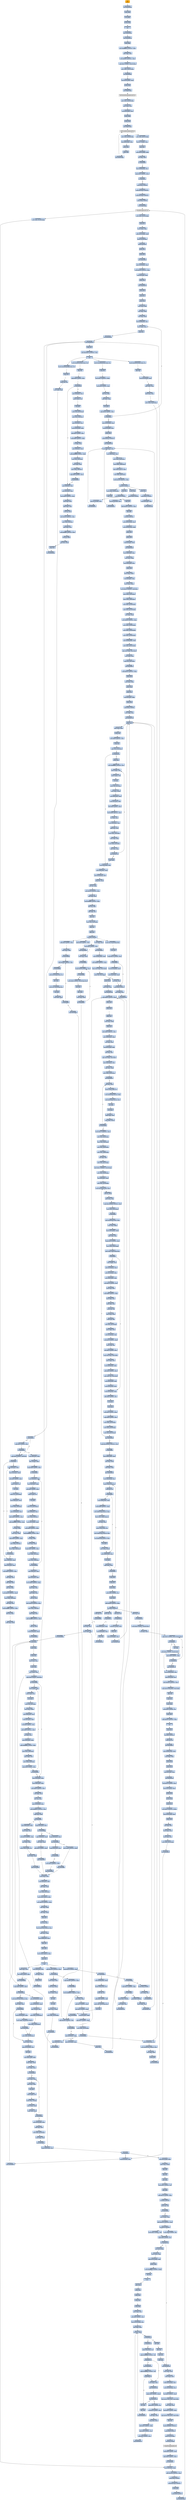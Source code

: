 digraph G {
node[shape=rectangle,style=filled,fillcolor=lightsteelblue,color=lightsteelblue]
bgcolor="transparent"
a0x0040f001pusha_[label="start\npusha ",color="lightgrey",fillcolor="orange"];
a0x0040f002call_0x0040f00a[label="0x0040f002\ncall 0x0040f00a"];
a0x0040f00apopl_ebp[label="0x0040f00a\npopl %ebp"];
a0x0040f00bincl_ebp[label="0x0040f00b\nincl %ebp"];
a0x0040f00cpushl_ebp[label="0x0040f00c\npushl %ebp"];
a0x0040f00dret[label="0x0040f00d\nret"];
a0x0040f008jmp_0x0040f00e[label="0x0040f008\njmp 0x0040f00e"];
a0x0040f00ecall_0x0040f014[label="0x0040f00e\ncall 0x0040f014"];
a0x0040f014popl_ebp[label="0x0040f014\npopl %ebp"];
a0x0040f015movl_0xffffffedUINT32_ebx[label="0x0040f015\nmovl $0xffffffed<UINT32>, %ebx"];
a0x0040f01aaddl_ebp_ebx[label="0x0040f01a\naddl %ebp, %ebx"];
a0x0040f01csubl_0xf000UINT32_ebx[label="0x0040f01c\nsubl $0xf000<UINT32>, %ebx"];
a0x0040f022cmpl_0x0UINT8_0x422ebp_[label="0x0040f022\ncmpl $0x0<UINT8>, 0x422(%ebp)"];
a0x0040f029movl_ebx_0x422ebp_[label="0x0040f029\nmovl %ebx, 0x422(%ebp)"];
a0x0040f02fjne_0x0040f39a[label="0x0040f02f\njne 0x0040f39a"];
a0x0040f035leal_0x42eebp__eax[label="0x0040f035\nleal 0x42e(%ebp), %eax"];
a0x0040f03bpushl_eax[label="0x0040f03b\npushl %eax"];
a0x0040f03ccall_0xf4debp_[label="0x0040f03c\ncall 0xf4d(%ebp)"];
GetModuleHandleA_kernel32_dll[label="GetModuleHandleA@kernel32.dll",color="lightgrey",fillcolor="lightgrey"];
a0x0040f042movl_eax_0x426ebp_[label="0x0040f042\nmovl %eax, 0x426(%ebp)"];
a0x0040f048movl_eax_edi[label="0x0040f048\nmovl %eax, %edi"];
a0x0040f04aleal_0x5eebp__ebx[label="0x0040f04a\nleal 0x5e(%ebp), %ebx"];
a0x0040f04dpushl_ebx[label="0x0040f04d\npushl %ebx"];
a0x0040f04epushl_eax[label="0x0040f04e\npushl %eax"];
a0x0040f04fcall_0xf49ebp_[label="0x0040f04f\ncall 0xf49(%ebp)"];
GetProcAddress_kernel32_dll[label="GetProcAddress@kernel32.dll",color="lightgrey",fillcolor="lightgrey"];
a0x0040f055movl_eax_0x54debp_[label="0x0040f055\nmovl %eax, 0x54d(%ebp)"];
a0x0040f05bleal_0x6bebp__ebx[label="0x0040f05b\nleal 0x6b(%ebp), %ebx"];
a0x0040f05epushl_ebx[label="0x0040f05e\npushl %ebx"];
a0x0040f05fpushl_edi[label="0x0040f05f\npushl %edi"];
a0x0040f060call_0xf49ebp_[label="0x0040f060\ncall 0xf49(%ebp)"];
a0x0040f066movl_eax_0x551ebp_[label="0x0040f066\nmovl %eax, 0x551(%ebp)"];
a0x0040f06cleal_0x77ebp__eax[label="0x0040f06c\nleal 0x77(%ebp), %eax"];
a0x0040f06fjmp_eax[label="0x0040f06f\njmp %eax"];
a0x0040f08amovl_0x531ebp__ebx[label="0x0040f08a\nmovl 0x531(%ebp), %ebx"];
a0x0040f090orl_ebx_ebx[label="0x0040f090\norl %ebx, %ebx"];
a0x0040f092je_0x0040f09e[label="0x0040f092\nje 0x0040f09e"];
a0x0040f09eleal_0x569ebp__esi[label="0x0040f09e\nleal 0x569(%ebp), %esi"];
a0x0040f0a4cmpl_0x0UINT8_esi_[label="0x0040f0a4\ncmpl $0x0<UINT8>, (%esi)"];
a0x0040f0a7je_0x0040f1ce[label="0x0040f0a7\nje 0x0040f1ce"];
a0x0040f0adpushl_0x4UINT8[label="0x0040f0ad\npushl $0x4<UINT8>"];
a0x0040f0afpushl_0x1000UINT32[label="0x0040f0af\npushl $0x1000<UINT32>"];
a0x0040f0b4pushl_0x1800UINT32[label="0x0040f0b4\npushl $0x1800<UINT32>"];
a0x0040f0b9pushl_0x0UINT8[label="0x0040f0b9\npushl $0x0<UINT8>"];
a0x0040f0bbcall_0x54debp_[label="0x0040f0bb\ncall 0x54d(%ebp)"];
VirtualAlloc_kernel32_dll[label="VirtualAlloc@kernel32.dll",color="lightgrey",fillcolor="lightgrey"];
a0x0040f0c1movl_eax_0x156ebp_[label="0x0040f0c1\nmovl %eax, 0x156(%ebp)"];
a0x0040f0c7movl_0x4esi__eax[label="0x0040f0c7\nmovl 0x4(%esi), %eax"];
a0x0040f0caaddl_0x10eUINT32_eax[label="0x0040f0ca\naddl $0x10e<UINT32>, %eax"];
a0x0040f0cfpushl_0x4UINT8[label="0x0040f0cf\npushl $0x4<UINT8>"];
a0x0040f0d1pushl_0x1000UINT32[label="0x0040f0d1\npushl $0x1000<UINT32>"];
a0x0040f0d6pushl_eax[label="0x0040f0d6\npushl %eax"];
a0x0040f0d7pushl_0x0UINT8[label="0x0040f0d7\npushl $0x0<UINT8>"];
a0x0040f0d9call_0x54debp_[label="0x0040f0d9\ncall 0x54d(%ebp)"];
a0x0040f0dfmovl_eax_0x152ebp_[label="0x0040f0df\nmovl %eax, 0x152(%ebp)"];
a0x0040f0e5pushl_esi[label="0x0040f0e5\npushl %esi"];
a0x0040f0e6movl_esi__ebx[label="0x0040f0e6\nmovl (%esi), %ebx"];
a0x0040f0e8addl_0x422ebp__ebx[label="0x0040f0e8\naddl 0x422(%ebp), %ebx"];
a0x0040f0eepushl_0x156ebp_[label="0x0040f0ee\npushl 0x156(%ebp)"];
a0x0040f0f4pushl_0x4esi_[label="0x0040f0f4\npushl 0x4(%esi)"];
a0x0040f0f7pushl_eax[label="0x0040f0f7\npushl %eax"];
a0x0040f0f8pushl_ebx[label="0x0040f0f8\npushl %ebx"];
a0x0040f0f9call_0x0040f66c[label="0x0040f0f9\ncall 0x0040f66c"];
a0x0040f66cmovl_0x10esp__eax[label="0x0040f66c\nmovl 0x10(%esp), %eax"];
a0x0040f670subl_0x354UINT32_esp[label="0x0040f670\nsubl $0x354<UINT32>, %esp"];
a0x0040f676leal_0x4esp__ecx[label="0x0040f676\nleal 0x4(%esp), %ecx"];
a0x0040f67apushl_eax[label="0x0040f67a\npushl %eax"];
a0x0040f67bcall_0x0040fa28[label="0x0040f67b\ncall 0x0040fa28"];
a0x0040fa28pushl_ebx[label="0x0040fa28\npushl %ebx"];
a0x0040fa29pushl_esi[label="0x0040fa29\npushl %esi"];
a0x0040fa2apushl_edi[label="0x0040fa2a\npushl %edi"];
a0x0040fa2bmovl_ecx_edi[label="0x0040fa2b\nmovl %ecx, %edi"];
a0x0040fa2dxorl_edx_edx[label="0x0040fa2d\nxorl %edx, %edx"];
a0x0040fa2fxorl_eax_eax[label="0x0040fa2f\nxorl %eax, %eax"];
a0x0040fa31leal_0x268edi__esi[label="0x0040fa31\nleal 0x268(%edi), %esi"];
a0x0040fa37movl_edx_esi_[label="0x0040fa37\nmovl %edx, (%esi)"];
a0x0040fa39pushl_esi[label="0x0040fa39\npushl %esi"];
a0x0040fa3acall_0x0040fc96[label="0x0040fa3a\ncall 0x0040fc96"];
a0x0040fc96call_0x0040fc9c[label="0x0040fc96\ncall 0x0040fc9c"];
a0x0040fc9cpopl_esi[label="0x0040fc9c\npopl %esi"];
a0x0040fc9dsubl_0x4445c7UINT32_esi[label="0x0040fc9d\nsubl $0x4445c7<UINT32>, %esi"];
a0x0040fca3ret[label="0x0040fca3\nret"];
a0x0040fa3fmovb_0x44403aeaxesi__cl[label="0x0040fa3f\nmovb 0x44403a(%eax,%esi), %cl"];
a0x0040fa46popl_esi[label="0x0040fa46\npopl %esi"];
a0x0040fa47movl_0x1UINT32_ebx[label="0x0040fa47\nmovl $0x1<UINT32>, %ebx"];
a0x0040fa4caddl_0x4UINT8_esi[label="0x0040fa4c\naddl $0x4<UINT8>, %esi"];
a0x0040fa4fshll_cl_ebx[label="0x0040fa4f\nshll %cl, %ebx"];
a0x0040fa51addl_ebx_edx[label="0x0040fa51\naddl %ebx, %edx"];
a0x0040fa53incl_eax[label="0x0040fa53\nincl %eax"];
a0x0040fa54cmpl_0x3aUINT8_eax[label="0x0040fa54\ncmpl $0x3a<UINT8>, %eax"];
a0x0040fa57jb_0x0040fa37[label="0x0040fa57\njb 0x0040fa37"];
a0x0040fa59movl_0x10esp__eax[label="0x0040fa59\nmovl 0x10(%esp), %eax"];
a0x0040fa5dleal_0x10edi__ecx[label="0x0040fa5d\nleal 0x10(%edi), %ecx"];
a0x0040fa60pushl_eax[label="0x0040fa60\npushl %eax"];
a0x0040fa61pushl_0x2d1UINT32[label="0x0040fa61\npushl $0x2d1<UINT32>"];
a0x0040fa66call_0x0040f7b3[label="0x0040fa66\ncall 0x0040f7b3"];
a0x0040f7b3movl_0x4esp__eax[label="0x0040f7b3\nmovl 0x4(%esp), %eax"];
a0x0040f7b7movl_0x8esp__edx[label="0x0040f7b7\nmovl 0x8(%esp), %edx"];
a0x0040f7bbmovl_eax_0x84ecx_[label="0x0040f7bb\nmovl %eax, 0x84(%ecx)"];
a0x0040f7c1movl_edx_0x88ecx_[label="0x0040f7c1\nmovl %edx, 0x88(%ecx)"];
a0x0040f7c7leal_edxeax4__eax[label="0x0040f7c7\nleal (%edx,%eax,4), %eax"];
a0x0040f7camovl_eax_0x8cecx_[label="0x0040f7ca\nmovl %eax, 0x8c(%ecx)"];
a0x0040f7d0addl_0x100UINT32_eax[label="0x0040f7d0\naddl $0x100<UINT32>, %eax"];
a0x0040f7d5ret_0x8UINT16[label="0x0040f7d5\nret $0x8<UINT16>"];
a0x0040fa6bpushl_eax[label="0x0040fa6b\npushl %eax"];
a0x0040fa6cpushl_0x1cUINT8[label="0x0040fa6c\npushl $0x1c<UINT8>"];
a0x0040fa6eleal_0xa0edi__ecx[label="0x0040fa6e\nleal 0xa0(%edi), %ecx"];
a0x0040fa74call_0x0040f7b3[label="0x0040fa74\ncall 0x0040f7b3"];
a0x0040fa79pushl_eax[label="0x0040fa79\npushl %eax"];
a0x0040fa7apushl_0x8UINT8[label="0x0040fa7a\npushl $0x8<UINT8>"];
a0x0040fa7cleal_0x130edi__ecx[label="0x0040fa7c\nleal 0x130(%edi), %ecx"];
a0x0040fa82call_0x0040f7b3[label="0x0040fa82\ncall 0x0040f7b3"];
a0x0040fa87pushl_eax[label="0x0040fa87\npushl %eax"];
a0x0040fa88pushl_0x13UINT8[label="0x0040fa88\npushl $0x13<UINT8>"];
a0x0040fa8aleal_0x1c0edi__ecx[label="0x0040fa8a\nleal 0x1c0(%edi), %ecx"];
a0x0040fa90call_0x0040f7b3[label="0x0040fa90\ncall 0x0040f7b3"];
a0x0040fa95movl_eax_0x260edi_[label="0x0040fa95\nmovl %eax, 0x260(%edi)"];
a0x0040fa9bpopl_edi[label="0x0040fa9b\npopl %edi"];
a0x0040fa9cpopl_esi[label="0x0040fa9c\npopl %esi"];
a0x0040fa9daddl_0x2f5UINT32_eax[label="0x0040fa9d\naddl $0x2f5<UINT32>, %eax"];
a0x0040faa2popl_ebx[label="0x0040faa2\npopl %ebx"];
a0x0040faa3ret_0x4UINT16[label="0x0040faa3\nret $0x4<UINT16>"];
a0x0040f680movl_0x35cesp__ecx[label="0x0040f680\nmovl 0x35c(%esp), %ecx"];
a0x0040f687movl_0x358esp__edx[label="0x0040f687\nmovl 0x358(%esp), %edx"];
a0x0040f68epushl_ecx[label="0x0040f68e\npushl %ecx"];
a0x0040f68fpushl_edx[label="0x0040f68f\npushl %edx"];
a0x0040f690leal_0xcesp__ecx[label="0x0040f690\nleal 0xc(%esp), %ecx"];
a0x0040f694call_0x0040faa6[label="0x0040f694\ncall 0x0040faa6"];
a0x0040faa6movl_0x8esp__eax[label="0x0040faa6\nmovl 0x8(%esp), %eax"];
a0x0040faaamovl_ecx_edx[label="0x0040faaa\nmovl %ecx, %edx"];
a0x0040faacmovl_0x4esp__ecx[label="0x0040faac\nmovl 0x4(%esp), %ecx"];
a0x0040fab0pushl_edi[label="0x0040fab0\npushl %edi"];
a0x0040fab1movl_eax_edx_[label="0x0040fab1\nmovl %eax, (%edx)"];
a0x0040fab3leal_0x4edx__eax[label="0x0040fab3\nleal 0x4(%edx), %eax"];
a0x0040fab6movl_ecx_eax_[label="0x0040fab6\nmovl %ecx, (%eax)"];
a0x0040fab8movl_0x20UINT32_0x4eax_[label="0x0040fab8\nmovl $0x20<UINT32>, 0x4(%eax)"];
a0x0040fabfmovl_eax_0x10edx_[label="0x0040fabf\nmovl %eax, 0x10(%edx)"];
a0x0040fac2movl_eax_0xa0edx_[label="0x0040fac2\nmovl %eax, 0xa0(%edx)"];
a0x0040fac8movl_eax_0x130edx_[label="0x0040fac8\nmovl %eax, 0x130(%edx)"];
a0x0040facemovl_eax_0x1c0edx_[label="0x0040face\nmovl %eax, 0x1c0(%edx)"];
a0x0040fad4xorl_eax_eax[label="0x0040fad4\nxorl %eax, %eax"];
a0x0040fad6movl_0xbdUINT32_ecx[label="0x0040fad6\nmovl $0xbd<UINT32>, %ecx"];
a0x0040fadbmovl_eax_0x250edx_[label="0x0040fadb\nmovl %eax, 0x250(%edx)"];
a0x0040fae1movl_eax_0x254edx_[label="0x0040fae1\nmovl %eax, 0x254(%edx)"];
a0x0040fae7movl_eax_0x258edx_[label="0x0040fae7\nmovl %eax, 0x258(%edx)"];
a0x0040faedmovl_0x260edx__edi[label="0x0040faed\nmovl 0x260(%edx), %edi"];
a0x0040faf3movl_eax_0x25cedx_[label="0x0040faf3\nmovl %eax, 0x25c(%edx)"];
a0x0040faf9repz_stosl_eax_es_edi_[label="0x0040faf9\nrepz stosl %eax, %es:(%edi)"];
a0x0040fafbmovl_edx_ecx[label="0x0040fafb\nmovl %edx, %ecx"];
a0x0040fafdstosb_al_es_edi_[label="0x0040fafd\nstosb %al, %es:(%edi)"];
a0x0040fafecall_0x0040fb07[label="0x0040fafe\ncall 0x0040fb07"];
a0x0040fb07subl_0x30cUINT32_esp[label="0x0040fb07\nsubl $0x30c<UINT32>, %esp"];
a0x0040fb0dpushl_ebx[label="0x0040fb0d\npushl %ebx"];
a0x0040fb0emovl_ecx_ebx[label="0x0040fb0e\nmovl %ecx, %ebx"];
a0x0040fb10pushl_ebp[label="0x0040fb10\npushl %ebp"];
a0x0040fb11pushl_esi[label="0x0040fb11\npushl %esi"];
a0x0040fb12leal_0x4ebx__ebp[label="0x0040fb12\nleal 0x4(%ebx), %ebp"];
a0x0040fb15pushl_edi[label="0x0040fb15\npushl %edi"];
a0x0040fb16pushl_0x1UINT8[label="0x0040fb16\npushl $0x1<UINT8>"];
a0x0040fb18movl_ebp_ecx[label="0x0040fb18\nmovl %ebp, %ecx"];
a0x0040fb1acall_0x0040f748[label="0x0040fb1a\ncall 0x0040f748"];
a0x0040f748pushl_ecx[label="0x0040f748\npushl %ecx"];
a0x0040f749movl_ecx_edx[label="0x0040f749\nmovl %ecx, %edx"];
a0x0040f74bpushl_esi[label="0x0040f74b\npushl %esi"];
a0x0040f74cmovl_0x8UINT32_ecx[label="0x0040f74c\nmovl $0x8<UINT32>, %ecx"];
a0x0040f751pushl_edi[label="0x0040f751\npushl %edi"];
a0x0040f752cmpl_ecx_0x4edx_[label="0x0040f752\ncmpl %ecx, 0x4(%edx)"];
a0x0040f755jb_0x0040f78c[label="0x0040f755\njb 0x0040f78c"];
a0x0040f757pushl_ebx[label="0x0040f757\npushl %ebx"];
a0x0040f758movl_0xfffffff8UINT32_esi[label="0x0040f758\nmovl $0xfffffff8<UINT32>, %esi"];
a0x0040f75dmovl_edx__eax[label="0x0040f75d\nmovl (%edx), %eax"];
a0x0040f75fmovb_eax__bl[label="0x0040f75f\nmovb (%eax), %bl"];
a0x0040f761incl_eax[label="0x0040f761\nincl %eax"];
a0x0040f762movb_bl_0xcesp_[label="0x0040f762\nmovb %bl, 0xc(%esp)"];
a0x0040f766movl_eax_edx_[label="0x0040f766\nmovl %eax, (%edx)"];
a0x0040f768movl_0x8edx__eax[label="0x0040f768\nmovl 0x8(%edx), %eax"];
a0x0040f76bmovl_0xcesp__edi[label="0x0040f76b\nmovl 0xc(%esp), %edi"];
a0x0040f76fshll_0x8UINT8_eax[label="0x0040f76f\nshll $0x8<UINT8>, %eax"];
a0x0040f772andl_0xffUINT32_edi[label="0x0040f772\nandl $0xff<UINT32>, %edi"];
a0x0040f778orl_edi_eax[label="0x0040f778\norl %edi, %eax"];
a0x0040f77amovl_0x4edx__edi[label="0x0040f77a\nmovl 0x4(%edx), %edi"];
a0x0040f77daddl_esi_edi[label="0x0040f77d\naddl %esi, %edi"];
a0x0040f77fmovl_eax_0x8edx_[label="0x0040f77f\nmovl %eax, 0x8(%edx)"];
a0x0040f782movl_edi_eax[label="0x0040f782\nmovl %edi, %eax"];
a0x0040f784movl_edi_0x4edx_[label="0x0040f784\nmovl %edi, 0x4(%edx)"];
a0x0040f787cmpl_ecx_eax[label="0x0040f787\ncmpl %ecx, %eax"];
a0x0040f789jae_0x0040f75d[label="0x0040f789\njae 0x0040f75d"];
a0x0040f78bpopl_ebx[label="0x0040f78b\npopl %ebx"];
a0x0040f78cmovl_0x4edx__esi[label="0x0040f78c\nmovl 0x4(%edx), %esi"];
a0x0040f78fmovl_0x8edx__eax[label="0x0040f78f\nmovl 0x8(%edx), %eax"];
a0x0040f792movl_0x10esp__edi[label="0x0040f792\nmovl 0x10(%esp), %edi"];
a0x0040f796subl_esi_ecx[label="0x0040f796\nsubl %esi, %ecx"];
a0x0040f798shrl_cl_eax[label="0x0040f798\nshrl %cl, %eax"];
a0x0040f79amovl_0x18UINT32_ecx[label="0x0040f79a\nmovl $0x18<UINT32>, %ecx"];
a0x0040f79fsubl_edi_ecx[label="0x0040f79f\nsubl %edi, %ecx"];
a0x0040f7a1andl_0xffffffUINT32_eax[label="0x0040f7a1\nandl $0xffffff<UINT32>, %eax"];
a0x0040f7a6shrl_cl_eax[label="0x0040f7a6\nshrl %cl, %eax"];
a0x0040f7a8addl_edi_esi[label="0x0040f7a8\naddl %edi, %esi"];
a0x0040f7aapopl_edi[label="0x0040f7aa\npopl %edi"];
a0x0040f7abmovl_esi_0x4edx_[label="0x0040f7ab\nmovl %esi, 0x4(%edx)"];
a0x0040f7aepopl_esi[label="0x0040f7ae\npopl %esi"];
a0x0040f7afpopl_ecx[label="0x0040f7af\npopl %ecx"];
a0x0040f7b0ret_0x4UINT16[label="0x0040f7b0\nret $0x4<UINT16>"];
a0x0040fb1ftestl_eax_eax[label="0x0040fb1f\ntestl %eax, %eax"];
a0x0040fb21jne_0x0040fb31[label="0x0040fb21\njne 0x0040fb31"];
a0x0040fb23movl_0x260ebx__edi[label="0x0040fb23\nmovl 0x260(%ebx), %edi"];
a0x0040fb29movl_0xbdUINT32_ecx[label="0x0040fb29\nmovl $0xbd<UINT32>, %ecx"];
a0x0040fb2erepz_stosl_eax_es_edi_[label="0x0040fb2e\nrepz stosl %eax, %es:(%edi)"];
a0x0040fb30stosb_al_es_edi_[label="0x0040fb30\nstosb %al, %es:(%edi)"];
a0x0040fb31xorl_esi_esi[label="0x0040fb31\nxorl %esi, %esi"];
a0x0040fb33pushl_0x4UINT8[label="0x0040fb33\npushl $0x4<UINT8>"];
a0x0040fb35movl_ebp_ecx[label="0x0040fb35\nmovl %ebp, %ecx"];
a0x0040fb37call_0x0040f748[label="0x0040fb37\ncall 0x0040f748"];
a0x0040fb3cmovb_al_0x10espesi_[label="0x0040fb3c\nmovb %al, 0x10(%esp,%esi)"];
a0x0040fb40incl_esi[label="0x0040fb40\nincl %esi"];
a0x0040fb41cmpl_0x13UINT8_esi[label="0x0040fb41\ncmpl $0x13<UINT8>, %esi"];
a0x0040fb44jb_0x0040fb33[label="0x0040fb44\njb 0x0040fb33"];
a0x0040fb46leal_0x1c0ebx__edi[label="0x0040fb46\nleal 0x1c0(%ebx), %edi"];
a0x0040fb4cleal_0x10esp__eax[label="0x0040fb4c\nleal 0x10(%esp), %eax"];
a0x0040fb50pushl_eax[label="0x0040fb50\npushl %eax"];
a0x0040fb51movl_edi_ecx[label="0x0040fb51\nmovl %edi, %ecx"];
a0x0040fb53call_0x0040f7d8[label="0x0040fb53\ncall 0x0040f7d8"];
a0x0040f7d8subl_0x98UINT32_esp[label="0x0040f7d8\nsubl $0x98<UINT32>, %esp"];
a0x0040f7depushl_ebx[label="0x0040f7de\npushl %ebx"];
a0x0040f7dfpushl_ebp[label="0x0040f7df\npushl %ebp"];
a0x0040f7e0pushl_esi[label="0x0040f7e0\npushl %esi"];
a0x0040f7e1movl_ecx_edx[label="0x0040f7e1\nmovl %ecx, %edx"];
a0x0040f7e3pushl_edi[label="0x0040f7e3\npushl %edi"];
a0x0040f7e4movl_0xfUINT32_ecx[label="0x0040f7e4\nmovl $0xf<UINT32>, %ecx"];
a0x0040f7e9movl_0x84edx__ebp[label="0x0040f7e9\nmovl 0x84(%edx), %ebp"];
a0x0040f7efxorl_eax_eax[label="0x0040f7ef\nxorl %eax, %eax"];
a0x0040f7f1leal_0x2cesp__edi[label="0x0040f7f1\nleal 0x2c(%esp), %edi"];
a0x0040f7f5xorl_esi_esi[label="0x0040f7f5\nxorl %esi, %esi"];
a0x0040f7f7repz_stosl_eax_es_edi_[label="0x0040f7f7\nrepz stosl %eax, %es:(%edi)"];
a0x0040f7f9movl_0xacesp__edi[label="0x0040f7f9\nmovl 0xac(%esp), %edi"];
a0x0040f800cmpl_esi_ebp[label="0x0040f800\ncmpl %esi, %ebp"];
a0x0040f802movl_edx_0x20esp_[label="0x0040f802\nmovl %edx, 0x20(%esp)"];
a0x0040f806jbe_0x0040f81d[label="0x0040f806\njbe 0x0040f81d"];
a0x0040f808xorl_ecx_ecx[label="0x0040f808\nxorl %ecx, %ecx"];
a0x0040f80amovb_eaxedi__cl[label="0x0040f80a\nmovb (%eax,%edi), %cl"];
a0x0040f80dmovl_0x28especx4__ebx[label="0x0040f80d\nmovl 0x28(%esp,%ecx,4), %ebx"];
a0x0040f811leal_0x28especx4__ecx[label="0x0040f811\nleal 0x28(%esp,%ecx,4), %ecx"];
a0x0040f815incl_ebx[label="0x0040f815\nincl %ebx"];
a0x0040f816incl_eax[label="0x0040f816\nincl %eax"];
a0x0040f817cmpl_ebp_eax[label="0x0040f817\ncmpl %ebp, %eax"];
a0x0040f819movl_ebx_ecx_[label="0x0040f819\nmovl %ebx, (%ecx)"];
a0x0040f81bjb_0x0040f808[label="0x0040f81b\njb 0x0040f808"];
a0x0040f81dmovl_0x17UINT32_ecx[label="0x0040f81d\nmovl $0x17<UINT32>, %ecx"];
a0x0040f822movl_esi_0x28esp_[label="0x0040f822\nmovl %esi, 0x28(%esp)"];
a0x0040f826movl_esi_0x4edx_[label="0x0040f826\nmovl %esi, 0x4(%edx)"];
a0x0040f829movl_esi_0x44edx_[label="0x0040f829\nmovl %esi, 0x44(%edx)"];
a0x0040f82cmovl_esi_0x68esp_[label="0x0040f82c\nmovl %esi, 0x68(%esp)"];
a0x0040f830xorl_edi_edi[label="0x0040f830\nxorl %edi, %edi"];
a0x0040f832movl_esi_0x1cesp_[label="0x0040f832\nmovl %esi, 0x1c(%esp)"];
a0x0040f836movl_0x1UINT32_0x10esp_[label="0x0040f836\nmovl $0x1<UINT32>, 0x10(%esp)"];
a0x0040f83emovl_ecx_0x18esp_[label="0x0040f83e\nmovl %ecx, 0x18(%esp)"];
a0x0040f842leal_0x8edx__ebp[label="0x0040f842\nleal 0x8(%edx), %ebp"];
a0x0040f845movl_esi_0x14esp_[label="0x0040f845\nmovl %esi, 0x14(%esp)"];
a0x0040f849movl_0x2cespesi__eax[label="0x0040f849\nmovl 0x2c(%esp,%esi), %eax"];
a0x0040f84dshll_cl_eax[label="0x0040f84d\nshll %cl, %eax"];
a0x0040f84faddl_eax_edi[label="0x0040f84f\naddl %eax, %edi"];
a0x0040f851cmpl_0x1000000UINT32_edi[label="0x0040f851\ncmpl $0x1000000<UINT32>, %edi"];
a0x0040f857movl_edi_0x24esp_[label="0x0040f857\nmovl %edi, 0x24(%esp)"];
a0x0040f85bja_0x0040f8ef[label="0x0040f85b\nja 0x0040f8ef"];
a0x0040f861movl_0x28espesi__eax[label="0x0040f861\nmovl 0x28(%esp,%esi), %eax"];
a0x0040f865movl_edi_ebp_[label="0x0040f865\nmovl %edi, (%ebp)"];
a0x0040f868movl_0x3cebp__ebx[label="0x0040f868\nmovl 0x3c(%ebp), %ebx"];
a0x0040f86baddl_ebx_eax[label="0x0040f86b\naddl %ebx, %eax"];
a0x0040f86dcmpl_0x10UINT8_ecx[label="0x0040f86d\ncmpl $0x10<UINT8>, %ecx"];
a0x0040f870movl_eax_0x40ebp_[label="0x0040f870\nmovl %eax, 0x40(%ebp)"];
a0x0040f873movl_eax_0x6cespesi_[label="0x0040f873\nmovl %eax, 0x6c(%esp,%esi)"];
a0x0040f877jl_0x0040f8c6[label="0x0040f877\njl 0x0040f8c6"];
a0x0040f879movl_ebp__esi[label="0x0040f879\nmovl (%ebp), %esi"];
a0x0040f87cmovl_0x10esp__eax[label="0x0040f87c\nmovl 0x10(%esp), %eax"];
a0x0040f880movl_0x1cesp__ebx[label="0x0040f880\nmovl 0x1c(%esp), %ebx"];
a0x0040f884movl_0x8cedx__edi[label="0x0040f884\nmovl 0x8c(%edx), %edi"];
a0x0040f88ashrl_0x10UINT8_esi[label="0x0040f88a\nshrl $0x10<UINT8>, %esi"];
a0x0040f88dmovl_esi_ecx[label="0x0040f88d\nmovl %esi, %ecx"];
a0x0040f88fandl_0xffUINT32_eax[label="0x0040f88f\nandl $0xff<UINT32>, %eax"];
a0x0040f894subl_ebx_ecx[label="0x0040f894\nsubl %ebx, %ecx"];
a0x0040f896addl_ebx_edi[label="0x0040f896\naddl %ebx, %edi"];
a0x0040f898movb_al_bl[label="0x0040f898\nmovb %al, %bl"];
a0x0040f89amovl_ecx_edx[label="0x0040f89a\nmovl %ecx, %edx"];
a0x0040f89cmovb_bl_bh[label="0x0040f89c\nmovb %bl, %bh"];
a0x0040f89emovl_esi_0x1cesp_[label="0x0040f89e\nmovl %esi, 0x1c(%esp)"];
a0x0040f8a2movl_ebx_eax[label="0x0040f8a2\nmovl %ebx, %eax"];
a0x0040f8a4movl_0x14esp__esi[label="0x0040f8a4\nmovl 0x14(%esp), %esi"];
a0x0040f8a8shll_0x10UINT8_eax[label="0x0040f8a8\nshll $0x10<UINT8>, %eax"];
a0x0040f8abmovw_bx_ax[label="0x0040f8ab\nmovw %bx, %ax"];
a0x0040f8aeshrl_0x2UINT8_ecx[label="0x0040f8ae\nshrl $0x2<UINT8>, %ecx"];
a0x0040f8b1repz_stosl_eax_es_edi_[label="0x0040f8b1\nrepz stosl %eax, %es:(%edi)"];
a0x0040f8b3movl_edx_ecx[label="0x0040f8b3\nmovl %edx, %ecx"];
a0x0040f8b5movl_0x20esp__edx[label="0x0040f8b5\nmovl 0x20(%esp), %edx"];
a0x0040f8b9andl_0x3UINT8_ecx[label="0x0040f8b9\nandl $0x3<UINT8>, %ecx"];
a0x0040f8bcrepz_stosb_al_es_edi_[label="0x0040f8bc\nrepz stosb %al, %es:(%edi)"];
a0x0040f8bemovl_0x24esp__edi[label="0x0040f8be\nmovl 0x24(%esp), %edi"];
a0x0040f8c2movl_0x18esp__ecx[label="0x0040f8c2\nmovl 0x18(%esp), %ecx"];
a0x0040f8c6movl_0x10esp__eax[label="0x0040f8c6\nmovl 0x10(%esp), %eax"];
a0x0040f8caaddl_0x4UINT8_esi[label="0x0040f8ca\naddl $0x4<UINT8>, %esi"];
a0x0040f8cdincl_eax[label="0x0040f8cd\nincl %eax"];
a0x0040f8cedecl_ecx[label="0x0040f8ce\ndecl %ecx"];
a0x0040f8cfaddl_0x4UINT8_ebp[label="0x0040f8cf\naddl $0x4<UINT8>, %ebp"];
a0x0040f8d2cmpl_0x9UINT8_ecx[label="0x0040f8d2\ncmpl $0x9<UINT8>, %ecx"];
a0x0040f8d5movl_eax_0x10esp_[label="0x0040f8d5\nmovl %eax, 0x10(%esp)"];
a0x0040f8d9movl_ecx_0x18esp_[label="0x0040f8d9\nmovl %ecx, 0x18(%esp)"];
a0x0040f8ddmovl_esi_0x14esp_[label="0x0040f8dd\nmovl %esi, 0x14(%esp)"];
a0x0040f8e1jge_0x0040f849[label="0x0040f8e1\njge 0x0040f849"];
a0x0040f8e7cmpl_0x1000000UINT32_edi[label="0x0040f8e7\ncmpl $0x1000000<UINT32>, %edi"];
a0x0040f8edje_0x0040f8fe[label="0x0040f8ed\nje 0x0040f8fe"];
a0x0040f8femovl_0x84edx__eax[label="0x0040f8fe\nmovl 0x84(%edx), %eax"];
a0x0040f904xorl_ecx_ecx[label="0x0040f904\nxorl %ecx, %ecx"];
a0x0040f906testl_eax_eax[label="0x0040f906\ntestl %eax, %eax"];
a0x0040f908jbe_0x0040f945[label="0x0040f908\njbe 0x0040f945"];
a0x0040f90amovl_0xacesp__esi[label="0x0040f90a\nmovl 0xac(%esp), %esi"];
a0x0040f911movb_ecxesi__al[label="0x0040f911\nmovb (%ecx,%esi), %al"];
a0x0040f914testb_al_al[label="0x0040f914\ntestb %al, %al"];
a0x0040f916je_0x0040f93a[label="0x0040f916\nje 0x0040f93a"];
a0x0040f918movl_0x88edx__edi[label="0x0040f918\nmovl 0x88(%edx), %edi"];
a0x0040f91eandl_0xffUINT32_eax[label="0x0040f91e\nandl $0xff<UINT32>, %eax"];
a0x0040f923movl_0x68espeax4__eax[label="0x0040f923\nmovl 0x68(%esp,%eax,4), %eax"];
a0x0040f927movl_ecx_edieax4_[label="0x0040f927\nmovl %ecx, (%edi,%eax,4)"];
a0x0040f92axorl_eax_eax[label="0x0040f92a\nxorl %eax, %eax"];
a0x0040f92cmovb_ecxesi__al[label="0x0040f92c\nmovb (%ecx,%esi), %al"];
a0x0040f92fmovl_0x68espeax4__edi[label="0x0040f92f\nmovl 0x68(%esp,%eax,4), %edi"];
a0x0040f933leal_0x68espeax4__eax[label="0x0040f933\nleal 0x68(%esp,%eax,4), %eax"];
a0x0040f937incl_edi[label="0x0040f937\nincl %edi"];
a0x0040f938movl_edi_eax_[label="0x0040f938\nmovl %edi, (%eax)"];
a0x0040f93amovl_0x84edx__eax[label="0x0040f93a\nmovl 0x84(%edx), %eax"];
a0x0040f940incl_ecx[label="0x0040f940\nincl %ecx"];
a0x0040f941cmpl_eax_ecx[label="0x0040f941\ncmpl %eax, %ecx"];
a0x0040f943jb_0x0040f911[label="0x0040f943\njb 0x0040f911"];
a0x0040f945popl_edi[label="0x0040f945\npopl %edi"];
a0x0040f946popl_esi[label="0x0040f946\npopl %esi"];
a0x0040f947popl_ebp[label="0x0040f947\npopl %ebp"];
a0x0040f948movb_0x1UINT8_al[label="0x0040f948\nmovb $0x1<UINT8>, %al"];
a0x0040f94apopl_ebx[label="0x0040f94a\npopl %ebx"];
a0x0040f94baddl_0x98UINT32_esp[label="0x0040f94b\naddl $0x98<UINT32>, %esp"];
a0x0040f951ret_0x4UINT16[label="0x0040f951\nret $0x4<UINT16>"];
a0x0040fb58testb_al_al[label="0x0040fb58\ntestb %al, %al"];
a0x0040fb5ajne_0x0040fb67[label="0x0040fb5a\njne 0x0040fb67"];
a0x0040fb67xorl_esi_esi[label="0x0040fb67\nxorl %esi, %esi"];
a0x0040fb69movl_edi_ecx[label="0x0040fb69\nmovl %edi, %ecx"];
a0x0040fb6bcall_0x0040f954[label="0x0040fb6b\ncall 0x0040f954"];
a0x0040f954pushl_ecx[label="0x0040f954\npushl %ecx"];
a0x0040f955pushl_ebx[label="0x0040f955\npushl %ebx"];
a0x0040f956pushl_esi[label="0x0040f956\npushl %esi"];
a0x0040f957movl_ecx_esi[label="0x0040f957\nmovl %ecx, %esi"];
a0x0040f959pushl_edi[label="0x0040f959\npushl %edi"];
a0x0040f95amovl_esi__eax[label="0x0040f95a\nmovl (%esi), %eax"];
a0x0040f95ccmpl_0x8UINT8_0x4eax_[label="0x0040f95c\ncmpl $0x8<UINT8>, 0x4(%eax)"];
a0x0040f960jb_0x0040f992[label="0x0040f960\njb 0x0040f992"];
a0x0040f992movl_0x4eax__edx[label="0x0040f992\nmovl 0x4(%eax), %edx"];
a0x0040f995movl_0x8eax__eax[label="0x0040f995\nmovl 0x8(%eax), %eax"];
a0x0040f998movl_0x8UINT32_ecx[label="0x0040f998\nmovl $0x8<UINT32>, %ecx"];
a0x0040f99dsubl_edx_ecx[label="0x0040f99d\nsubl %edx, %ecx"];
a0x0040f99fshrl_cl_eax[label="0x0040f99f\nshrl %cl, %eax"];
a0x0040f9a1movl_0x24esi__ecx[label="0x0040f9a1\nmovl 0x24(%esi), %ecx"];
a0x0040f9a4andl_0xfffe00UINT32_eax[label="0x0040f9a4\nandl $0xfffe00<UINT32>, %eax"];
a0x0040f9a9cmpl_ecx_eax[label="0x0040f9a9\ncmpl %ecx, %eax"];
a0x0040f9abjae_0x0040f9c1[label="0x0040f9ab\njae 0x0040f9c1"];
a0x0040f9admovl_0x8cesi__edx[label="0x0040f9ad\nmovl 0x8c(%esi), %edx"];
a0x0040f9b3movl_eax_ecx[label="0x0040f9b3\nmovl %eax, %ecx"];
a0x0040f9b5shrl_0x10UINT8_ecx[label="0x0040f9b5\nshrl $0x10<UINT8>, %ecx"];
a0x0040f9b8xorl_ebx_ebx[label="0x0040f9b8\nxorl %ebx, %ebx"];
a0x0040f9bamovb_ecxedx__bl[label="0x0040f9ba\nmovb (%ecx,%edx), %bl"];
a0x0040f9bdmovl_ebx_edx[label="0x0040f9bd\nmovl %ebx, %edx"];
a0x0040f9bfjmp_0x0040f9fc[label="0x0040f9bf\njmp 0x0040f9fc"];
a0x0040f9fcmovl_esi__ecx[label="0x0040f9fc\nmovl (%esi), %ecx"];
a0x0040f9femovl_0x4ecx__edi[label="0x0040f9fe\nmovl 0x4(%ecx), %edi"];
a0x0040fa01addl_edx_edi[label="0x0040fa01\naddl %edx, %edi"];
a0x0040fa03movl_edi_0x4ecx_[label="0x0040fa03\nmovl %edi, 0x4(%ecx)"];
a0x0040fa06movl_esiedx4__ebx[label="0x0040fa06\nmovl (%esi,%edx,4), %ebx"];
a0x0040fa09movl_0x18UINT32_ecx[label="0x0040fa09\nmovl $0x18<UINT32>, %ecx"];
a0x0040fa0esubl_ebx_eax[label="0x0040fa0e\nsubl %ebx, %eax"];
a0x0040fa10subl_edx_ecx[label="0x0040fa10\nsubl %edx, %ecx"];
a0x0040fa12popl_edi[label="0x0040fa12\npopl %edi"];
a0x0040fa13shrl_cl_eax[label="0x0040fa13\nshrl %cl, %eax"];
a0x0040fa15movl_0x44esiedx4__ecx[label="0x0040fa15\nmovl 0x44(%esi,%edx,4), %ecx"];
a0x0040fa19addl_ecx_eax[label="0x0040fa19\naddl %ecx, %eax"];
a0x0040fa1bmovl_0x88esi__ecx[label="0x0040fa1b\nmovl 0x88(%esi), %ecx"];
a0x0040fa21popl_esi[label="0x0040fa21\npopl %esi"];
a0x0040fa22popl_ebx[label="0x0040fa22\npopl %ebx"];
a0x0040fa23movl_ecxeax4__eax[label="0x0040fa23\nmovl (%ecx,%eax,4), %eax"];
a0x0040fa26popl_ecx[label="0x0040fa26\npopl %ecx"];
a0x0040fa27ret[label="0x0040fa27\nret"];
a0x0040fb70cmpl_0x10UINT8_eax[label="0x0040fb70\ncmpl $0x10<UINT8>, %eax"];
a0x0040fb73jae_0x0040fb8a[label="0x0040fb73\njae 0x0040fb8a"];
a0x0040fb75movl_0x260ebx__ecx[label="0x0040fb75\nmovl 0x260(%ebx), %ecx"];
a0x0040fb7bmovb_ecxesi__dl[label="0x0040fb7b\nmovb (%ecx,%esi), %dl"];
a0x0040fb7eaddb_al_dl[label="0x0040fb7e\naddb %al, %dl"];
a0x0040fb80andb_0xfUINT8_dl[label="0x0040fb80\nandb $0xf<UINT8>, %dl"];
a0x0040fb83movb_dl_0x24espesi_[label="0x0040fb83\nmovb %dl, 0x24(%esp,%esi)"];
a0x0040fb87incl_esi[label="0x0040fb87\nincl %esi"];
a0x0040fb88jmp_0x0040fbea[label="0x0040fb88\njmp 0x0040fbea"];
a0x0040fbeacmpl_0x2f5UINT32_esi[label="0x0040fbea\ncmpl $0x2f5<UINT32>, %esi"];
a0x0040fbf0jl_0x0040fb69[label="0x0040fbf0\njl 0x0040fb69"];
a0x0040f962movl_eax__ecx[label="0x0040f962\nmovl (%eax), %ecx"];
a0x0040f964movb_ecx__dl[label="0x0040f964\nmovb (%ecx), %dl"];
a0x0040f966incl_ecx[label="0x0040f966\nincl %ecx"];
a0x0040f967movb_dl_0xcesp_[label="0x0040f967\nmovb %dl, 0xc(%esp)"];
a0x0040f96bmovl_ecx_eax_[label="0x0040f96b\nmovl %ecx, (%eax)"];
a0x0040f96dmovl_0x8eax__ecx[label="0x0040f96d\nmovl 0x8(%eax), %ecx"];
a0x0040f970movl_0xcesp__edx[label="0x0040f970\nmovl 0xc(%esp), %edx"];
a0x0040f974shll_0x8UINT8_ecx[label="0x0040f974\nshll $0x8<UINT8>, %ecx"];
a0x0040f977andl_0xffUINT32_edx[label="0x0040f977\nandl $0xff<UINT32>, %edx"];
a0x0040f97dorl_edx_ecx[label="0x0040f97d\norl %edx, %ecx"];
a0x0040f97fmovl_0x4eax__edx[label="0x0040f97f\nmovl 0x4(%eax), %edx"];
a0x0040f982addl_0xfffffff8UINT8_edx[label="0x0040f982\naddl $0xfffffff8<UINT8>, %edx"];
a0x0040f985movl_ecx_0x8eax_[label="0x0040f985\nmovl %ecx, 0x8(%eax)"];
a0x0040f988movl_edx_ecx[label="0x0040f988\nmovl %edx, %ecx"];
a0x0040f98amovl_edx_0x4eax_[label="0x0040f98a\nmovl %edx, 0x4(%eax)"];
a0x0040f98dcmpl_0x8UINT8_ecx[label="0x0040f98d\ncmpl $0x8<UINT8>, %ecx"];
a0x0040f990jae_0x0040f962[label="0x0040f990\njae 0x0040f962"];
a0x0040fb8ajne_0x0040fbb4[label="0x0040fb8a\njne 0x0040fbb4"];
a0x0040fb8cpushl_0x2UINT8[label="0x0040fb8c\npushl $0x2<UINT8>"];
a0x0040fb8emovl_ebp_ecx[label="0x0040fb8e\nmovl %ebp, %ecx"];
a0x0040fb90call_0x0040f748[label="0x0040fb90\ncall 0x0040f748"];
a0x0040fb95addl_0x3UINT8_eax[label="0x0040fb95\naddl $0x3<UINT8>, %eax"];
a0x0040fb98testl_eax_eax[label="0x0040fb98\ntestl %eax, %eax"];
a0x0040fb9ajle_0x0040fbea[label="0x0040fb9a\njle 0x0040fbea"];
a0x0040fb9ccmpl_0x2f5UINT32_esi[label="0x0040fb9c\ncmpl $0x2f5<UINT32>, %esi"];
a0x0040fba2jnl_0x0040fbf6[label="0x0040fba2\njnl 0x0040fbf6"];
a0x0040fba4movb_0x23espesi__cl[label="0x0040fba4\nmovb 0x23(%esp,%esi), %cl"];
a0x0040fba8decl_eax[label="0x0040fba8\ndecl %eax"];
a0x0040fba9movb_cl_0x24espesi_[label="0x0040fba9\nmovb %cl, 0x24(%esp,%esi)"];
a0x0040fbadincl_esi[label="0x0040fbad\nincl %esi"];
a0x0040fbaetestl_eax_eax[label="0x0040fbae\ntestl %eax, %eax"];
a0x0040fbb0jg_0x0040fb9c[label="0x0040fbb0\njg 0x0040fb9c"];
a0x0040fbb2jmp_0x0040fbea[label="0x0040fbb2\njmp 0x0040fbea"];
a0x0040fbb4cmpl_0x11UINT8_eax[label="0x0040fbb4\ncmpl $0x11<UINT8>, %eax"];
a0x0040fbb7jne_0x0040fbc7[label="0x0040fbb7\njne 0x0040fbc7"];
a0x0040fbb9pushl_0x3UINT8[label="0x0040fbb9\npushl $0x3<UINT8>"];
a0x0040fbbbmovl_ebp_ecx[label="0x0040fbbb\nmovl %ebp, %ecx"];
a0x0040fbbdcall_0x0040f748[label="0x0040fbbd\ncall 0x0040f748"];
a0x0040fbc2addl_0x3UINT8_eax[label="0x0040fbc2\naddl $0x3<UINT8>, %eax"];
a0x0040fbc5jmp_0x0040fbd3[label="0x0040fbc5\njmp 0x0040fbd3"];
a0x0040fbd3testl_eax_eax[label="0x0040fbd3\ntestl %eax, %eax"];
a0x0040fbd5jle_0x0040fbea[label="0x0040fbd5\njle 0x0040fbea"];
a0x0040fbd7cmpl_0x2f5UINT32_esi[label="0x0040fbd7\ncmpl $0x2f5<UINT32>, %esi"];
a0x0040fbddjnl_0x0040fbf6[label="0x0040fbdd\njnl 0x0040fbf6"];
a0x0040fbdfmovb_0x0UINT8_0x24espesi_[label="0x0040fbdf\nmovb $0x0<UINT8>, 0x24(%esp,%esi)"];
a0x0040fbe4incl_esi[label="0x0040fbe4\nincl %esi"];
a0x0040fbe5decl_eax[label="0x0040fbe5\ndecl %eax"];
a0x0040fbe6testl_eax_eax[label="0x0040fbe6\ntestl %eax, %eax"];
a0x0040fbe8jg_0x0040fbd7[label="0x0040fbe8\njg 0x0040fbd7"];
a0x0040fbc7pushl_0x7UINT8[label="0x0040fbc7\npushl $0x7<UINT8>"];
a0x0040fbc9movl_ebp_ecx[label="0x0040fbc9\nmovl %ebp, %ecx"];
a0x0040fbcbcall_0x0040f748[label="0x0040fbcb\ncall 0x0040f748"];
a0x0040fbd0addl_0xbUINT8_eax[label="0x0040fbd0\naddl $0xb<UINT8>, %eax"];
a0x0040fbf6leal_0x24esp__edx[label="0x0040fbf6\nleal 0x24(%esp), %edx"];
a0x0040fbfaleal_0x10ebx__ecx[label="0x0040fbfa\nleal 0x10(%ebx), %ecx"];
a0x0040fbfdpushl_edx[label="0x0040fbfd\npushl %edx"];
a0x0040fbfecall_0x0040f7d8[label="0x0040fbfe\ncall 0x0040f7d8"];
a0x0040fc03testb_al_al[label="0x0040fc03\ntestb %al, %al"];
a0x0040fc05jne_0x0040fc12[label="0x0040fc05\njne 0x0040fc12"];
a0x0040fc12leal_0x2f5esp__eax[label="0x0040fc12\nleal 0x2f5(%esp), %eax"];
a0x0040fc19leal_0xa0ebx__ecx[label="0x0040fc19\nleal 0xa0(%ebx), %ecx"];
a0x0040fc1fpushl_eax[label="0x0040fc1f\npushl %eax"];
a0x0040fc20call_0x0040f7d8[label="0x0040fc20\ncall 0x0040f7d8"];
a0x0040fc25testb_al_al[label="0x0040fc25\ntestb %al, %al"];
a0x0040fc27jne_0x0040fc34[label="0x0040fc27\njne 0x0040fc34"];
a0x0040fc34leal_0x311esp__ecx[label="0x0040fc34\nleal 0x311(%esp), %ecx"];
a0x0040fc3bpushl_ecx[label="0x0040fc3b\npushl %ecx"];
a0x0040fc3cleal_0x130ebx__ecx[label="0x0040fc3c\nleal 0x130(%ebx), %ecx"];
a0x0040fc42call_0x0040f7d8[label="0x0040fc42\ncall 0x0040f7d8"];
a0x0040fc47testb_al_al[label="0x0040fc47\ntestb %al, %al"];
a0x0040fc49jne_0x0040fc56[label="0x0040fc49\njne 0x0040fc56"];
a0x0040fc56movb_0x0UINT8_0x264ebx_[label="0x0040fc56\nmovb $0x0<UINT8>, 0x264(%ebx)"];
a0x0040fc5dxorl_eax_eax[label="0x0040fc5d\nxorl %eax, %eax"];
a0x0040fc5fcmpb_0x3UINT8_0x311espeax_[label="0x0040fc5f\ncmpb $0x3<UINT8>, 0x311(%esp,%eax)"];
a0x0040fc67jne_0x0040fc71[label="0x0040fc67\njne 0x0040fc71"];
a0x0040fc69incl_eax[label="0x0040fc69\nincl %eax"];
a0x0040fc6acmpl_0x8UINT8_eax[label="0x0040fc6a\ncmpl $0x8<UINT8>, %eax"];
a0x0040fc6djb_0x0040fc5f[label="0x0040fc6d\njb 0x0040fc5f"];
a0x0040fc71movb_0x1UINT8_0x264ebx_[label="0x0040fc71\nmovb $0x1<UINT8>, 0x264(%ebx)"];
a0x0040fc78movl_0x260ebx__edi[label="0x0040fc78\nmovl 0x260(%ebx), %edi"];
a0x0040fc7eleal_0x24esp__esi[label="0x0040fc7e\nleal 0x24(%esp), %esi"];
a0x0040fc82movl_0x2f5UINT32_ecx[label="0x0040fc82\nmovl $0x2f5<UINT32>, %ecx"];
a0x0040fc87repz_movsb_ds_esi__es_edi_[label="0x0040fc87\nrepz movsb %ds:(%esi), %es:(%edi)"];
a0x0040fc89popl_edi[label="0x0040fc89\npopl %edi"];
a0x0040fc8apopl_esi[label="0x0040fc8a\npopl %esi"];
a0x0040fc8bpopl_ebp[label="0x0040fc8b\npopl %ebp"];
a0x0040fc8cmovb_0x1UINT8_al[label="0x0040fc8c\nmovb $0x1<UINT8>, %al"];
a0x0040fc8epopl_ebx[label="0x0040fc8e\npopl %ebx"];
a0x0040fc8faddl_0x30cUINT32_esp[label="0x0040fc8f\naddl $0x30c<UINT32>, %esp"];
a0x0040fc95ret[label="0x0040fc95\nret"];
a0x0040fb03popl_edi[label="0x0040fb03\npopl %edi"];
a0x0040fb04ret_0x8UINT16[label="0x0040fb04\nret $0x8<UINT16>"];
a0x0040f699testb_al_al[label="0x0040f699\ntestb %al, %al"];
a0x0040f69bjne_0x0040f6a7[label="0x0040f69b\njne 0x0040f6a7"];
a0x0040f6a7movl_0x360esp__ecx[label="0x0040f6a7\nmovl 0x360(%esp), %ecx"];
a0x0040f6aeleal_esp__eax[label="0x0040f6ae\nleal (%esp), %eax"];
a0x0040f6b1pushl_eax[label="0x0040f6b1\npushl %eax"];
a0x0040f6b2pushl_ecx[label="0x0040f6b2\npushl %ecx"];
a0x0040f6b3leal_0xcesp__ecx[label="0x0040f6b3\nleal 0xc(%esp), %ecx"];
a0x0040f6b7call_0x0040fca4[label="0x0040f6b7\ncall 0x0040fca4"];
a0x0040fca4subl_0x14UINT8_esp[label="0x0040fca4\nsubl $0x14<UINT8>, %esp"];
a0x0040fca7movl_0x1cesp__eax[label="0x0040fca7\nmovl 0x1c(%esp), %eax"];
a0x0040fcabpushl_ebx[label="0x0040fcab\npushl %ebx"];
a0x0040fcacpushl_ebp[label="0x0040fcac\npushl %ebp"];
a0x0040fcadpushl_esi[label="0x0040fcad\npushl %esi"];
a0x0040fcaemovl_0x0UINT32_eax_[label="0x0040fcae\nmovl $0x0<UINT32>, (%eax)"];
a0x0040fcb4movl_0x24esp__eax[label="0x0040fcb4\nmovl 0x24(%esp), %eax"];
a0x0040fcb8pushl_edi[label="0x0040fcb8\npushl %edi"];
a0x0040fcb9xorl_edi_edi[label="0x0040fcb9\nxorl %edi, %edi"];
a0x0040fcbbtestl_eax_eax[label="0x0040fcbb\ntestl %eax, %eax"];
a0x0040fcbdmovl_ecx_esi[label="0x0040fcbd\nmovl %ecx, %esi"];
a0x0040fcbfmovl_edi_0x10esp_[label="0x0040fcbf\nmovl %edi, 0x10(%esp)"];
a0x0040fcc3jbe_0x0040ff24[label="0x0040fcc3\njbe 0x0040ff24"];
a0x0040fcc9leal_0x10esi__ecx[label="0x0040fcc9\nleal 0x10(%esi), %ecx"];
a0x0040fccccall_0x0040f954[label="0x0040fccc\ncall 0x0040f954"];
a0x0040f9c1cmpl_0x2cesi__eax[label="0x0040f9c1\ncmpl 0x2c(%esi), %eax"];
a0x0040f9c4jae_0x0040f9d0[label="0x0040f9c4\njae 0x0040f9d0"];
a0x0040f9c6cmpl_0x28esi__eax[label="0x0040f9c6\ncmpl 0x28(%esi), %eax"];
a0x0040f9c9sbbl_edx_edx[label="0x0040f9c9\nsbbl %edx, %edx"];
a0x0040f9cbaddl_0xaUINT8_edx[label="0x0040f9cb\naddl $0xa<UINT8>, %edx"];
a0x0040f9cejmp_0x0040f9fc[label="0x0040f9ce\njmp 0x0040f9fc"];
a0x0040fcd1cmpl_0x100UINT32_eax[label="0x0040fcd1\ncmpl $0x100<UINT32>, %eax"];
a0x0040fcd6jae_0x0040fceb[label="0x0040fcd6\njae 0x0040fceb"];
a0x0040fcd8movl_esi__ecx[label="0x0040fcd8\nmovl (%esi), %ecx"];
a0x0040fcdamovb_al_ecx_[label="0x0040fcda\nmovb %al, (%ecx)"];
a0x0040fcdcmovl_esi__ecx[label="0x0040fcdc\nmovl (%esi), %ecx"];
a0x0040fcdeincl_ecx[label="0x0040fcde\nincl %ecx"];
a0x0040fcdfincl_edi[label="0x0040fcdf\nincl %edi"];
a0x0040fce0movl_ecx_esi_[label="0x0040fce0\nmovl %ecx, (%esi)"];
a0x0040fce2movl_edi_0x10esp_[label="0x0040fce2\nmovl %edi, 0x10(%esp)"];
a0x0040fce6jmp_0x0040ff14[label="0x0040fce6\njmp 0x0040ff14"];
a0x0040ff14cmpl_0x28esp__edi[label="0x0040ff14\ncmpl 0x28(%esp), %edi"];
a0x0040ff18jb_0x0040fcc9[label="0x0040ff18\njb 0x0040fcc9"];
a0x0040fcebcmpl_0x2d0UINT32_eax[label="0x0040fceb\ncmpl $0x2d0<UINT32>, %eax"];
a0x0040fcf0jae_0x0040ff09[label="0x0040fcf0\njae 0x0040ff09"];
a0x0040fcf6addl_0xffffff00UINT32_eax[label="0x0040fcf6\naddl $0xffffff00<UINT32>, %eax"];
a0x0040fcfbmovl_eax_ebp[label="0x0040fcfb\nmovl %eax, %ebp"];
a0x0040fcfdandl_0x7UINT8_eax[label="0x0040fcfd\nandl $0x7<UINT8>, %eax"];
a0x0040fd00shrl_0x3UINT8_ebp[label="0x0040fd00\nshrl $0x3<UINT8>, %ebp"];
a0x0040fd03leal_0x2eax__edx[label="0x0040fd03\nleal 0x2(%eax), %edx"];
a0x0040fd06cmpl_0x7UINT8_eax[label="0x0040fd06\ncmpl $0x7<UINT8>, %eax"];
a0x0040fd09movl_edx_0x14esp_[label="0x0040fd09\nmovl %edx, 0x14(%esp)"];
a0x0040fd0djne_0x0040fda7[label="0x0040fd0d\njne 0x0040fda7"];
a0x0040fda7movb_0x264esi__al[label="0x0040fda7\nmovb 0x264(%esi), %al"];
a0x0040fdadmovl_0x268esiebp4__ebx[label="0x0040fdad\nmovl 0x268(%esi,%ebp,4), %ebx"];
a0x0040fdb4xorl_edx_edx[label="0x0040fdb4\nxorl %edx, %edx"];
a0x0040fdb6pushl_esi[label="0x0040fdb6\npushl %esi"];
a0x0040fdb7call_0x0040fc96[label="0x0040fdb7\ncall 0x0040fc96"];
a0x0040fdbcmovb_0x44403aebpesi__dl[label="0x0040fdbc\nmovb 0x44403a(%ebp,%esi), %dl"];
a0x0040fdc3popl_esi[label="0x0040fdc3\npopl %esi"];
a0x0040fdc4testb_al_al[label="0x0040fdc4\ntestb %al, %al"];
a0x0040fdc6movl_edx_edi[label="0x0040fdc6\nmovl %edx, %edi"];
a0x0040fdc8je_0x0040fe40[label="0x0040fdc8\nje 0x0040fe40"];
a0x0040fdcacmpl_0x3UINT8_edi[label="0x0040fdca\ncmpl $0x3<UINT8>, %edi"];
a0x0040fdcdjb_0x0040fe40[label="0x0040fdcd\njb 0x0040fe40"];
a0x0040fdcfmovl_0x8esi__eax[label="0x0040fdcf\nmovl 0x8(%esi), %eax"];
a0x0040fdd2leal__3edi__ebp[label="0x0040fdd2\nleal -3(%edi), %ebp"];
a0x0040fdd5cmpl_0x8UINT8_eax[label="0x0040fdd5\ncmpl $0x8<UINT8>, %eax"];
a0x0040fdd8jb_0x0040fe0b[label="0x0040fdd8\njb 0x0040fe0b"];
a0x0040fddamovl_0x4esi__eax[label="0x0040fdda\nmovl 0x4(%esi), %eax"];
a0x0040fdddmovl_0xcesi__edx[label="0x0040fddd\nmovl 0xc(%esi), %edx"];
a0x0040fde0shll_0x8UINT8_edx[label="0x0040fde0\nshll $0x8<UINT8>, %edx"];
a0x0040fde3movb_eax__cl[label="0x0040fde3\nmovb (%eax), %cl"];
a0x0040fde5incl_eax[label="0x0040fde5\nincl %eax"];
a0x0040fde6movb_cl_0x1cesp_[label="0x0040fde6\nmovb %cl, 0x1c(%esp)"];
a0x0040fdeamovl_0x8esi__ecx[label="0x0040fdea\nmovl 0x8(%esi), %ecx"];
a0x0040fdedmovl_eax_0x4esi_[label="0x0040fded\nmovl %eax, 0x4(%esi)"];
a0x0040fdf0movl_0x1cesp__eax[label="0x0040fdf0\nmovl 0x1c(%esp), %eax"];
a0x0040fdf4andl_0xffUINT32_eax[label="0x0040fdf4\nandl $0xff<UINT32>, %eax"];
a0x0040fdf9addl_0xfffffff8UINT8_ecx[label="0x0040fdf9\naddl $0xfffffff8<UINT8>, %ecx"];
a0x0040fdfcorl_eax_edx[label="0x0040fdfc\norl %eax, %edx"];
a0x0040fdfemovl_ecx_eax[label="0x0040fdfe\nmovl %ecx, %eax"];
a0x0040fe00cmpl_0x8UINT8_eax[label="0x0040fe00\ncmpl $0x8<UINT8>, %eax"];
a0x0040fe03movl_edx_0xcesi_[label="0x0040fe03\nmovl %edx, 0xc(%esi)"];
a0x0040fe06movl_ecx_0x8esi_[label="0x0040fe06\nmovl %ecx, 0x8(%esi)"];
a0x0040fe09jae_0x0040fdda[label="0x0040fe09\njae 0x0040fdda"];
a0x0040fe0bmovl_0x8esi__eax[label="0x0040fe0b\nmovl 0x8(%esi), %eax"];
a0x0040fe0emovl_0xcesi__edi[label="0x0040fe0e\nmovl 0xc(%esi), %edi"];
a0x0040fe11movl_0x8UINT32_ecx[label="0x0040fe11\nmovl $0x8<UINT32>, %ecx"];
a0x0040fe16subl_eax_ecx[label="0x0040fe16\nsubl %eax, %ecx"];
a0x0040fe18addl_ebp_eax[label="0x0040fe18\naddl %ebp, %eax"];
a0x0040fe1ashrl_cl_edi[label="0x0040fe1a\nshrl %cl, %edi"];
a0x0040fe1cmovl_0x18UINT32_ecx[label="0x0040fe1c\nmovl $0x18<UINT32>, %ecx"];
a0x0040fe21movl_eax_0x8esi_[label="0x0040fe21\nmovl %eax, 0x8(%esi)"];
a0x0040fe24subl_ebp_ecx[label="0x0040fe24\nsubl %ebp, %ecx"];
a0x0040fe26andl_0xffffffUINT32_edi[label="0x0040fe26\nandl $0xffffff<UINT32>, %edi"];
a0x0040fe2cshrl_cl_edi[label="0x0040fe2c\nshrl %cl, %edi"];
a0x0040fe2eleal_0x130esi__ecx[label="0x0040fe2e\nleal 0x130(%esi), %ecx"];
a0x0040fe34call_0x0040f954[label="0x0040fe34\ncall 0x0040f954"];
a0x0040fe39addl_ebx_eax[label="0x0040fe39\naddl %ebx, %eax"];
a0x0040fe3bleal_eaxedi8__ebx[label="0x0040fe3b\nleal (%eax,%edi,8), %ebx"];
a0x0040fe3ejmp_0x0040fe9b[label="0x0040fe3e\njmp 0x0040fe9b"];
a0x0040fe9bcmpl_0x3UINT8_ebx[label="0x0040fe9b\ncmpl $0x3<UINT8>, %ebx"];
a0x0040fe9ejae_0x0040feba[label="0x0040fe9e\njae 0x0040feba"];
a0x0040febamovl_0x254esi__eax[label="0x0040feba\nmovl 0x254(%esi), %eax"];
a0x0040fec0movl_0x250esi__edx[label="0x0040fec0\nmovl 0x250(%esi), %edx"];
a0x0040fec6leal__3ebx__ecx[label="0x0040fec6\nleal -3(%ebx), %ecx"];
a0x0040fec9movl_eax_0x258esi_[label="0x0040fec9\nmovl %eax, 0x258(%esi)"];
a0x0040fecfmovl_edx_0x254esi_[label="0x0040fecf\nmovl %edx, 0x254(%esi)"];
a0x0040fed5movl_ecx_0x250esi_[label="0x0040fed5\nmovl %ecx, 0x250(%esi)"];
a0x0040fedbmovl_esi__eax[label="0x0040fedb\nmovl (%esi), %eax"];
a0x0040feddmovl_0x14esp__edi[label="0x0040fedd\nmovl 0x14(%esp), %edi"];
a0x0040fee1incl_ecx[label="0x0040fee1\nincl %ecx"];
a0x0040fee2leal_eaxedi__edx[label="0x0040fee2\nleal (%eax,%edi), %edx"];
a0x0040fee5cmpl_edx_eax[label="0x0040fee5\ncmpl %edx, %eax"];
a0x0040fee7movl_edx_esi_[label="0x0040fee7\nmovl %edx, (%esi)"];
a0x0040fee9jae_0x0040fefb[label="0x0040fee9\njae 0x0040fefb"];
a0x0040feebmovl_eax_edx[label="0x0040feeb\nmovl %eax, %edx"];
a0x0040feedsubl_ecx_edx[label="0x0040feed\nsubl %ecx, %edx"];
a0x0040feefincl_eax[label="0x0040feef\nincl %eax"];
a0x0040fef0movb_edx__dl[label="0x0040fef0\nmovb (%edx), %dl"];
a0x0040fef2movb_dl__1eax_[label="0x0040fef2\nmovb %dl, -1(%eax)"];
a0x0040fef5movl_esi__edx[label="0x0040fef5\nmovl (%esi), %edx"];
a0x0040fef7cmpl_edx_eax[label="0x0040fef7\ncmpl %edx, %eax"];
a0x0040fef9jb_0x0040feeb[label="0x0040fef9\njb 0x0040feeb"];
a0x0040fefbmovl_0x10esp__eax[label="0x0040fefb\nmovl 0x10(%esp), %eax"];
a0x0040feffaddl_edi_eax[label="0x0040feff\naddl %edi, %eax"];
a0x0040ff01movl_eax_0x10esp_[label="0x0040ff01\nmovl %eax, 0x10(%esp)"];
a0x0040ff05movl_eax_edi[label="0x0040ff05\nmovl %eax, %edi"];
a0x0040ff07jmp_0x0040ff14[label="0x0040ff07\njmp 0x0040ff14"];
a0x0040f9d0cmpl_0x30esi__eax[label="0x0040f9d0\ncmpl 0x30(%esi), %eax"];
a0x0040f9d3jae_0x0040f9dc[label="0x0040f9d3\njae 0x0040f9dc"];
a0x0040f9d5movl_0xbUINT32_edx[label="0x0040f9d5\nmovl $0xb<UINT32>, %edx"];
a0x0040f9dajmp_0x0040f9fc[label="0x0040f9da\njmp 0x0040f9fc"];
a0x0040fe40cmpl_0x8UINT8_0x8esi_[label="0x0040fe40\ncmpl $0x8<UINT8>, 0x8(%esi)"];
a0x0040fe44jb_0x0040fe77[label="0x0040fe44\njb 0x0040fe77"];
a0x0040fe46movl_0x4esi__eax[label="0x0040fe46\nmovl 0x4(%esi), %eax"];
a0x0040fe49movl_0xcesi__edx[label="0x0040fe49\nmovl 0xc(%esi), %edx"];
a0x0040fe4cshll_0x8UINT8_edx[label="0x0040fe4c\nshll $0x8<UINT8>, %edx"];
a0x0040fe4fmovb_eax__cl[label="0x0040fe4f\nmovb (%eax), %cl"];
a0x0040fe51incl_eax[label="0x0040fe51\nincl %eax"];
a0x0040fe52movb_cl_0x20esp_[label="0x0040fe52\nmovb %cl, 0x20(%esp)"];
a0x0040fe56movl_0x8esi__ecx[label="0x0040fe56\nmovl 0x8(%esi), %ecx"];
a0x0040fe59movl_eax_0x4esi_[label="0x0040fe59\nmovl %eax, 0x4(%esi)"];
a0x0040fe5cmovl_0x20esp__eax[label="0x0040fe5c\nmovl 0x20(%esp), %eax"];
a0x0040fe60andl_0xffUINT32_eax[label="0x0040fe60\nandl $0xff<UINT32>, %eax"];
a0x0040fe65addl_0xfffffff8UINT8_ecx[label="0x0040fe65\naddl $0xfffffff8<UINT8>, %ecx"];
a0x0040fe68orl_eax_edx[label="0x0040fe68\norl %eax, %edx"];
a0x0040fe6amovl_ecx_eax[label="0x0040fe6a\nmovl %ecx, %eax"];
a0x0040fe6ccmpl_0x8UINT8_eax[label="0x0040fe6c\ncmpl $0x8<UINT8>, %eax"];
a0x0040fe6fmovl_edx_0xcesi_[label="0x0040fe6f\nmovl %edx, 0xc(%esi)"];
a0x0040fe72movl_ecx_0x8esi_[label="0x0040fe72\nmovl %ecx, 0x8(%esi)"];
a0x0040fe75jae_0x0040fe46[label="0x0040fe75\njae 0x0040fe46"];
a0x0040fe77movl_0x8esi__edx[label="0x0040fe77\nmovl 0x8(%esi), %edx"];
a0x0040fe7amovl_0xcesi__eax[label="0x0040fe7a\nmovl 0xc(%esi), %eax"];
a0x0040fe7dmovl_0x8UINT32_ecx[label="0x0040fe7d\nmovl $0x8<UINT32>, %ecx"];
a0x0040fe82subl_edx_ecx[label="0x0040fe82\nsubl %edx, %ecx"];
a0x0040fe84addl_edi_edx[label="0x0040fe84\naddl %edi, %edx"];
a0x0040fe86shrl_cl_eax[label="0x0040fe86\nshrl %cl, %eax"];
a0x0040fe88movl_0x18UINT32_ecx[label="0x0040fe88\nmovl $0x18<UINT32>, %ecx"];
a0x0040fe8dmovl_edx_0x8esi_[label="0x0040fe8d\nmovl %edx, 0x8(%esi)"];
a0x0040fe90subl_edi_ecx[label="0x0040fe90\nsubl %edi, %ecx"];
a0x0040fe92andl_0xffffffUINT32_eax[label="0x0040fe92\nandl $0xffffff<UINT32>, %eax"];
a0x0040fe97shrl_cl_eax[label="0x0040fe97\nshrl %cl, %eax"];
a0x0040fe99addl_eax_ebx[label="0x0040fe99\naddl %eax, %ebx"];
a0x0040fea0movl_0x250esiebx4__ecx[label="0x0040fea0\nmovl 0x250(%esi,%ebx,4), %ecx"];
a0x0040fea7testl_ebx_ebx[label="0x0040fea7\ntestl %ebx, %ebx"];
a0x0040fea9je_0x0040fedb[label="0x0040fea9\nje 0x0040fedb"];
a0x0040f9dccmpl_0x34esi__eax[label="0x0040f9dc\ncmpl 0x34(%esi), %eax"];
a0x0040f9dfjae_0x0040f9e8[label="0x0040f9df\njae 0x0040f9e8"];
a0x0040f9e1movl_0xcUINT32_edx[label="0x0040f9e1\nmovl $0xc<UINT32>, %edx"];
a0x0040f9e6jmp_0x0040f9fc[label="0x0040f9e6\njmp 0x0040f9fc"];
a0x0040feabmovl_0x250esi__edx[label="0x0040feab\nmovl 0x250(%esi), %edx"];
a0x0040feb1movl_edx_0x250esiebx4_[label="0x0040feb1\nmovl %edx, 0x250(%esi,%ebx,4)"];
a0x0040feb8jmp_0x0040fed5[label="0x0040feb8\njmp 0x0040fed5"];
a0x0040fd13leal_0xa0esi__ecx[label="0x0040fd13\nleal 0xa0(%esi), %ecx"];
a0x0040fd19call_0x0040f954[label="0x0040fd19\ncall 0x0040f954"];
a0x0040fd1emovl_0x8esi__ecx[label="0x0040fd1e\nmovl 0x8(%esi), %ecx"];
a0x0040fd21xorl_ebx_ebx[label="0x0040fd21\nxorl %ebx, %ebx"];
a0x0040fd23pushl_esi[label="0x0040fd23\npushl %esi"];
a0x0040fd24call_0x0040fc96[label="0x0040fd24\ncall 0x0040fc96"];
a0x0040fd29movb_0x44401eeaxesi__bl[label="0x0040fd29\nmovb 0x44401e(%eax,%esi), %bl"];
a0x0040fd30popl_esi[label="0x0040fd30\npopl %esi"];
a0x0040fd31cmpl_0x8UINT8_ecx[label="0x0040fd31\ncmpl $0x8<UINT8>, %ecx"];
a0x0040fd34jb_0x0040fd68[label="0x0040fd34\njb 0x0040fd68"];
a0x0040fd68movl_0x8esi__edi[label="0x0040fd68\nmovl 0x8(%esi), %edi"];
a0x0040fd6bmovl_0xcesi__edx[label="0x0040fd6b\nmovl 0xc(%esi), %edx"];
a0x0040fd6emovl_0x8UINT32_ecx[label="0x0040fd6e\nmovl $0x8<UINT32>, %ecx"];
a0x0040fd73subl_edi_ecx[label="0x0040fd73\nsubl %edi, %ecx"];
a0x0040fd75addl_ebx_edi[label="0x0040fd75\naddl %ebx, %edi"];
a0x0040fd77shrl_cl_edx[label="0x0040fd77\nshrl %cl, %edx"];
a0x0040fd79movl_0x18UINT32_ecx[label="0x0040fd79\nmovl $0x18<UINT32>, %ecx"];
a0x0040fd7emovl_edi_0x8esi_[label="0x0040fd7e\nmovl %edi, 0x8(%esi)"];
a0x0040fd81subl_ebx_ecx[label="0x0040fd81\nsubl %ebx, %ecx"];
a0x0040fd83andl_0xffffffUINT32_edx[label="0x0040fd83\nandl $0xffffff<UINT32>, %edx"];
a0x0040fd89shrl_cl_edx[label="0x0040fd89\nshrl %cl, %edx"];
a0x0040fd8bxorl_ecx_ecx[label="0x0040fd8b\nxorl %ecx, %ecx"];
a0x0040fd8dpushl_esi[label="0x0040fd8d\npushl %esi"];
a0x0040fd8ecall_0x0040fc96[label="0x0040fd8e\ncall 0x0040fc96"];
a0x0040fd93movb_0x444002eaxesi__cl[label="0x0040fd93\nmovb 0x444002(%eax,%esi), %cl"];
a0x0040fd9apopl_esi[label="0x0040fd9a\npopl %esi"];
a0x0040fd9bmovl_0x14esp__eax[label="0x0040fd9b\nmovl 0x14(%esp), %eax"];
a0x0040fd9faddl_edx_ecx[label="0x0040fd9f\naddl %edx, %ecx"];
a0x0040fda1addl_ecx_eax[label="0x0040fda1\naddl %ecx, %eax"];
a0x0040fda3movl_eax_0x14esp_[label="0x0040fda3\nmovl %eax, 0x14(%esp)"];
a0x0040ff1emovl_0x2cesp__eax[label="0x0040ff1e\nmovl 0x2c(%esp), %eax"];
a0x0040ff22movl_edi_eax_[label="0x0040ff22\nmovl %edi, (%eax)"];
a0x0040ff24popl_edi[label="0x0040ff24\npopl %edi"];
a0x0040ff25popl_esi[label="0x0040ff25\npopl %esi"];
a0x0040ff26popl_ebp[label="0x0040ff26\npopl %ebp"];
a0x0040ff27movb_0x1UINT8_al[label="0x0040ff27\nmovb $0x1<UINT8>, %al"];
a0x0040ff29popl_ebx[label="0x0040ff29\npopl %ebx"];
a0x0040ff2aaddl_0x14UINT8_esp[label="0x0040ff2a\naddl $0x14<UINT8>, %esp"];
a0x0040ff2dret_0x8UINT16[label="0x0040ff2d\nret $0x8<UINT16>"];
a0x0040f6bctestb_al_al[label="0x0040f6bc\ntestb %al, %al"];
a0x0040f6bejne_0x0040f6ca[label="0x0040f6be\njne 0x0040f6ca"];
a0x0040f6camovl_esp__eax[label="0x0040f6ca\nmovl (%esp), %eax"];
a0x0040f6cdaddl_0x354UINT32_esp[label="0x0040f6cd\naddl $0x354<UINT32>, %esp"];
a0x0040f6d3ret_0x10UINT16[label="0x0040f6d3\nret $0x10<UINT16>"];
a0x0040f0femovb_0x0UINT8_bl[label="0x0040f0fe\nmovb $0x0<UINT8>, %bl"];
a0x0040f100cmpb_0x0UINT8_bl[label="0x0040f100\ncmpb $0x0<UINT8>, %bl"];
a0x0040f103jne_0x0040f163[label="0x0040f103\njne 0x0040f163"];
a0x0040f105incb_0xecebp_[label="0x0040f105\nincb 0xec(%ebp)"];
a0x0040f10bmovl_esi__edi[label="0x0040f10b\nmovl (%esi), %edi"];
a0x0040f10daddl_0x422ebp__edi[label="0x0040f10d\naddl 0x422(%ebp), %edi"];
a0x0040f113pushl_edi_[label="0x0040f113\npushl (%edi)"];
a0x0040f115movb_0xffffffc3UINT8_edi_[label="0x0040f115\nmovb $0xffffffc3<UINT8>, (%edi)"];
a0x0040f118call_edi[label="0x0040f118\ncall %edi"];
a0x00401000ret[label="0x00401000\nret"];
a0x0040f11apopl_edi_[label="0x0040f11a\npopl (%edi)"];
a0x0040f11cpushl_eax[label="0x0040f11c\npushl %eax"];
a0x0040f11dpushl_ecx[label="0x0040f11d\npushl %ecx"];
a0x0040f11epushl_esi[label="0x0040f11e\npushl %esi"];
a0x0040f11fpushl_ebx[label="0x0040f11f\npushl %ebx"];
a0x0040f120movl_eax_ecx[label="0x0040f120\nmovl %eax, %ecx"];
a0x0040f122subl_0x6UINT8_ecx[label="0x0040f122\nsubl $0x6<UINT8>, %ecx"];
a0x0040f125movl_0x152ebp__esi[label="0x0040f125\nmovl 0x152(%ebp), %esi"];
a0x0040f12bxorl_ebx_ebx[label="0x0040f12b\nxorl %ebx, %ebx"];
a0x0040f12dorl_ecx_ecx[label="0x0040f12d\norl %ecx, %ecx"];
a0x0040f12fje_0x0040f15f[label="0x0040f12f\nje 0x0040f15f"];
a0x0040f131js_0x0040f15f[label="0x0040f131\njs 0x0040f15f"];
a0x0040f133lodsb_ds_esi__al[label="0x0040f133\nlodsb %ds:(%esi), %al"];
a0x0040f134cmpb_0xffffffe8UINT8_al[label="0x0040f134\ncmpb $0xffffffe8<UINT8>, %al"];
a0x0040f136je_0x0040f142[label="0x0040f136\nje 0x0040f142"];
a0x0040f138jmp_0x0040f13a[label="0x0040f138\njmp 0x0040f13a"];
a0x0040f13acmpb_0xffffffe9UINT8_al[label="0x0040f13a\ncmpb $0xffffffe9<UINT8>, %al"];
a0x0040f13cje_0x0040f142[label="0x0040f13c\nje 0x0040f142"];
a0x0040f13eincl_ebx[label="0x0040f13e\nincl %ebx"];
a0x0040f13fdecl_ecx[label="0x0040f13f\ndecl %ecx"];
a0x0040f140jmp_0x0040f12d[label="0x0040f140\njmp 0x0040f12d"];
a0x0040f142movl_esi__eax[label="0x0040f142\nmovl (%esi), %eax"];
a0x0040f144jmp_0x0040f146[label="0x0040f144\njmp 0x0040f146"];
a0x0040f146cmpb_0x0UINT8_esi_[label="0x0040f146\ncmpb $0x0<UINT8>, (%esi)"];
a0x0040f149jne_0x0040f13e[label="0x0040f149\njne 0x0040f13e"];
a0x0040f14bandb_0x0UINT8_al[label="0x0040f14b\nandb $0x0<UINT8>, %al"];
a0x0040f14droll_0x18UINT8_eax[label="0x0040f14d\nroll $0x18<UINT8>, %eax"];
a0x0040f150subl_ebx_eax[label="0x0040f150\nsubl %ebx, %eax"];
a0x0040f152movl_eax_esi_[label="0x0040f152\nmovl %eax, (%esi)"];
a0x0040f154addl_0x5UINT8_ebx[label="0x0040f154\naddl $0x5<UINT8>, %ebx"];
a0x0040f157addl_0x4UINT8_esi[label="0x0040f157\naddl $0x4<UINT8>, %esi"];
a0x0040f15asubl_0x5UINT8_ecx[label="0x0040f15a\nsubl $0x5<UINT8>, %ecx"];
a0x0040f15djmp_0x0040f12d[label="0x0040f15d\njmp 0x0040f12d"];
a0x0040f15fpopl_ebx[label="0x0040f15f\npopl %ebx"];
a0x0040f160popl_esi[label="0x0040f160\npopl %esi"];
a0x0040f161popl_ecx[label="0x0040f161\npopl %ecx"];
a0x0040f162popl_eax[label="0x0040f162\npopl %eax"];
a0x0040f163jmp_0x0040f16d[label="0x0040f163\njmp 0x0040f16d"];
a0x0040f16dmovl_eax_ecx[label="0x0040f16d\nmovl %eax, %ecx"];
a0x0040f16fmovl_esi__edi[label="0x0040f16f\nmovl (%esi), %edi"];
a0x0040f171addl_0x422ebp__edi[label="0x0040f171\naddl 0x422(%ebp), %edi"];
a0x0040f177movl_0x152ebp__esi[label="0x0040f177\nmovl 0x152(%ebp), %esi"];
a0x0040f17dsarl_0x2UINT8_ecx[label="0x0040f17d\nsarl $0x2<UINT8>, %ecx"];
a0x0040f180repz_movsl_ds_esi__es_edi_[label="0x0040f180\nrepz movsl %ds:(%esi), %es:(%edi)"];
a0x0040f182movl_eax_ecx[label="0x0040f182\nmovl %eax, %ecx"];
a0x0040f184andl_0x3UINT8_ecx[label="0x0040f184\nandl $0x3<UINT8>, %ecx"];
a0x0040f187repz_movsb_ds_esi__es_edi_[label="0x0040f187\nrepz movsb %ds:(%esi), %es:(%edi)"];
a0x0040f189popl_esi[label="0x0040f189\npopl %esi"];
a0x0040f18apushl_0x8000UINT32[label="0x0040f18a\npushl $0x8000<UINT32>"];
a0x0040f18fpushl_0x0UINT8[label="0x0040f18f\npushl $0x0<UINT8>"];
a0x0040f191pushl_0x152ebp_[label="0x0040f191\npushl 0x152(%ebp)"];
a0x0040f197call_0x551ebp_[label="0x0040f197\ncall 0x551(%ebp)"];
VirtualFree_kernel32_dll[label="VirtualFree@kernel32.dll",color="lightgrey",fillcolor="lightgrey"];
a0x0040f19daddl_0x8UINT8_esi[label="0x0040f19d\naddl $0x8<UINT8>, %esi"];
a0x0040f1a0cmpl_0x0UINT8_esi_[label="0x0040f1a0\ncmpl $0x0<UINT8>, (%esi)"];
a0x0040f1a3jne_0x0040f0c7[label="0x0040f1a3\njne 0x0040f0c7"];
a0x0040fd36movl_0x4esi__ecx[label="0x0040fd36\nmovl 0x4(%esi), %ecx"];
a0x0040fd39movb_ecx__dl[label="0x0040fd39\nmovb (%ecx), %dl"];
a0x0040fd3bincl_ecx[label="0x0040fd3b\nincl %ecx"];
a0x0040fd3cmovb_dl_0x18esp_[label="0x0040fd3c\nmovb %dl, 0x18(%esp)"];
a0x0040fd40movl_ecx_0x4esi_[label="0x0040fd40\nmovl %ecx, 0x4(%esi)"];
a0x0040fd43movl_0xcesi__ecx[label="0x0040fd43\nmovl 0xc(%esi), %ecx"];
a0x0040fd46movl_0x18esp__edx[label="0x0040fd46\nmovl 0x18(%esp), %edx"];
a0x0040fd4ashll_0x8UINT8_ecx[label="0x0040fd4a\nshll $0x8<UINT8>, %ecx"];
a0x0040fd4dandl_0xffUINT32_edx[label="0x0040fd4d\nandl $0xff<UINT32>, %edx"];
a0x0040fd53orl_edx_ecx[label="0x0040fd53\norl %edx, %ecx"];
a0x0040fd55movl_0x8esi__edx[label="0x0040fd55\nmovl 0x8(%esi), %edx"];
a0x0040fd58addl_0xfffffff8UINT8_edx[label="0x0040fd58\naddl $0xfffffff8<UINT8>, %edx"];
a0x0040fd5bmovl_ecx_0xcesi_[label="0x0040fd5b\nmovl %ecx, 0xc(%esi)"];
a0x0040fd5emovl_edx_ecx[label="0x0040fd5e\nmovl %edx, %ecx"];
a0x0040fd60movl_edx_0x8esi_[label="0x0040fd60\nmovl %edx, 0x8(%esi)"];
a0x0040fd63cmpl_0x8UINT8_ecx[label="0x0040fd63\ncmpl $0x8<UINT8>, %ecx"];
a0x0040fd66jae_0x0040fd36[label="0x0040fd66\njae 0x0040fd36"];
a0x0040f0femovb_0x1UINT8_bl[label="0x0040f0fe\nmovb $0x1<UINT8>, %bl"];
a0x0040fc6fjmp_0x0040fc78[label="0x0040fc6f\njmp 0x0040fc78"];
a0x0040f001pusha_ -> a0x0040f002call_0x0040f00a [color="#000000"];
a0x0040f002call_0x0040f00a -> a0x0040f00apopl_ebp [color="#000000"];
a0x0040f00apopl_ebp -> a0x0040f00bincl_ebp [color="#000000"];
a0x0040f00bincl_ebp -> a0x0040f00cpushl_ebp [color="#000000"];
a0x0040f00cpushl_ebp -> a0x0040f00dret [color="#000000"];
a0x0040f00dret -> a0x0040f008jmp_0x0040f00e [color="#000000"];
a0x0040f008jmp_0x0040f00e -> a0x0040f00ecall_0x0040f014 [color="#000000"];
a0x0040f00ecall_0x0040f014 -> a0x0040f014popl_ebp [color="#000000"];
a0x0040f014popl_ebp -> a0x0040f015movl_0xffffffedUINT32_ebx [color="#000000"];
a0x0040f015movl_0xffffffedUINT32_ebx -> a0x0040f01aaddl_ebp_ebx [color="#000000"];
a0x0040f01aaddl_ebp_ebx -> a0x0040f01csubl_0xf000UINT32_ebx [color="#000000"];
a0x0040f01csubl_0xf000UINT32_ebx -> a0x0040f022cmpl_0x0UINT8_0x422ebp_ [color="#000000"];
a0x0040f022cmpl_0x0UINT8_0x422ebp_ -> a0x0040f029movl_ebx_0x422ebp_ [color="#000000"];
a0x0040f029movl_ebx_0x422ebp_ -> a0x0040f02fjne_0x0040f39a [color="#000000"];
a0x0040f02fjne_0x0040f39a -> a0x0040f035leal_0x42eebp__eax [color="#000000",label="F"];
a0x0040f035leal_0x42eebp__eax -> a0x0040f03bpushl_eax [color="#000000"];
a0x0040f03bpushl_eax -> a0x0040f03ccall_0xf4debp_ [color="#000000"];
a0x0040f03ccall_0xf4debp_ -> GetModuleHandleA_kernel32_dll [color="#000000"];
GetModuleHandleA_kernel32_dll -> a0x0040f042movl_eax_0x426ebp_ [color="#000000"];
a0x0040f042movl_eax_0x426ebp_ -> a0x0040f048movl_eax_edi [color="#000000"];
a0x0040f048movl_eax_edi -> a0x0040f04aleal_0x5eebp__ebx [color="#000000"];
a0x0040f04aleal_0x5eebp__ebx -> a0x0040f04dpushl_ebx [color="#000000"];
a0x0040f04dpushl_ebx -> a0x0040f04epushl_eax [color="#000000"];
a0x0040f04epushl_eax -> a0x0040f04fcall_0xf49ebp_ [color="#000000"];
a0x0040f04fcall_0xf49ebp_ -> GetProcAddress_kernel32_dll [color="#000000"];
GetProcAddress_kernel32_dll -> a0x0040f055movl_eax_0x54debp_ [color="#000000"];
a0x0040f055movl_eax_0x54debp_ -> a0x0040f05bleal_0x6bebp__ebx [color="#000000"];
a0x0040f05bleal_0x6bebp__ebx -> a0x0040f05epushl_ebx [color="#000000"];
a0x0040f05epushl_ebx -> a0x0040f05fpushl_edi [color="#000000"];
a0x0040f05fpushl_edi -> a0x0040f060call_0xf49ebp_ [color="#000000"];
a0x0040f060call_0xf49ebp_ -> GetProcAddress_kernel32_dll [color="#000000"];
GetProcAddress_kernel32_dll -> a0x0040f066movl_eax_0x551ebp_ [color="#000000"];
a0x0040f066movl_eax_0x551ebp_ -> a0x0040f06cleal_0x77ebp__eax [color="#000000"];
a0x0040f06cleal_0x77ebp__eax -> a0x0040f06fjmp_eax [color="#000000"];
a0x0040f06fjmp_eax -> a0x0040f08amovl_0x531ebp__ebx [color="#000000"];
a0x0040f08amovl_0x531ebp__ebx -> a0x0040f090orl_ebx_ebx [color="#000000"];
a0x0040f090orl_ebx_ebx -> a0x0040f092je_0x0040f09e [color="#000000"];
a0x0040f092je_0x0040f09e -> a0x0040f09eleal_0x569ebp__esi [color="#000000",label="T"];
a0x0040f09eleal_0x569ebp__esi -> a0x0040f0a4cmpl_0x0UINT8_esi_ [color="#000000"];
a0x0040f0a4cmpl_0x0UINT8_esi_ -> a0x0040f0a7je_0x0040f1ce [color="#000000"];
a0x0040f0a7je_0x0040f1ce -> a0x0040f0adpushl_0x4UINT8 [color="#000000",label="F"];
a0x0040f0adpushl_0x4UINT8 -> a0x0040f0afpushl_0x1000UINT32 [color="#000000"];
a0x0040f0afpushl_0x1000UINT32 -> a0x0040f0b4pushl_0x1800UINT32 [color="#000000"];
a0x0040f0b4pushl_0x1800UINT32 -> a0x0040f0b9pushl_0x0UINT8 [color="#000000"];
a0x0040f0b9pushl_0x0UINT8 -> a0x0040f0bbcall_0x54debp_ [color="#000000"];
a0x0040f0bbcall_0x54debp_ -> VirtualAlloc_kernel32_dll [color="#000000"];
VirtualAlloc_kernel32_dll -> a0x0040f0c1movl_eax_0x156ebp_ [color="#000000"];
a0x0040f0c1movl_eax_0x156ebp_ -> a0x0040f0c7movl_0x4esi__eax [color="#000000"];
a0x0040f0c7movl_0x4esi__eax -> a0x0040f0caaddl_0x10eUINT32_eax [color="#000000"];
a0x0040f0caaddl_0x10eUINT32_eax -> a0x0040f0cfpushl_0x4UINT8 [color="#000000"];
a0x0040f0cfpushl_0x4UINT8 -> a0x0040f0d1pushl_0x1000UINT32 [color="#000000"];
a0x0040f0d1pushl_0x1000UINT32 -> a0x0040f0d6pushl_eax [color="#000000"];
a0x0040f0d6pushl_eax -> a0x0040f0d7pushl_0x0UINT8 [color="#000000"];
a0x0040f0d7pushl_0x0UINT8 -> a0x0040f0d9call_0x54debp_ [color="#000000"];
a0x0040f0d9call_0x54debp_ -> VirtualAlloc_kernel32_dll [color="#000000"];
VirtualAlloc_kernel32_dll -> a0x0040f0dfmovl_eax_0x152ebp_ [color="#000000"];
a0x0040f0dfmovl_eax_0x152ebp_ -> a0x0040f0e5pushl_esi [color="#000000"];
a0x0040f0e5pushl_esi -> a0x0040f0e6movl_esi__ebx [color="#000000"];
a0x0040f0e6movl_esi__ebx -> a0x0040f0e8addl_0x422ebp__ebx [color="#000000"];
a0x0040f0e8addl_0x422ebp__ebx -> a0x0040f0eepushl_0x156ebp_ [color="#000000"];
a0x0040f0eepushl_0x156ebp_ -> a0x0040f0f4pushl_0x4esi_ [color="#000000"];
a0x0040f0f4pushl_0x4esi_ -> a0x0040f0f7pushl_eax [color="#000000"];
a0x0040f0f7pushl_eax -> a0x0040f0f8pushl_ebx [color="#000000"];
a0x0040f0f8pushl_ebx -> a0x0040f0f9call_0x0040f66c [color="#000000"];
a0x0040f0f9call_0x0040f66c -> a0x0040f66cmovl_0x10esp__eax [color="#000000"];
a0x0040f66cmovl_0x10esp__eax -> a0x0040f670subl_0x354UINT32_esp [color="#000000"];
a0x0040f670subl_0x354UINT32_esp -> a0x0040f676leal_0x4esp__ecx [color="#000000"];
a0x0040f676leal_0x4esp__ecx -> a0x0040f67apushl_eax [color="#000000"];
a0x0040f67apushl_eax -> a0x0040f67bcall_0x0040fa28 [color="#000000"];
a0x0040f67bcall_0x0040fa28 -> a0x0040fa28pushl_ebx [color="#000000"];
a0x0040fa28pushl_ebx -> a0x0040fa29pushl_esi [color="#000000"];
a0x0040fa29pushl_esi -> a0x0040fa2apushl_edi [color="#000000"];
a0x0040fa2apushl_edi -> a0x0040fa2bmovl_ecx_edi [color="#000000"];
a0x0040fa2bmovl_ecx_edi -> a0x0040fa2dxorl_edx_edx [color="#000000"];
a0x0040fa2dxorl_edx_edx -> a0x0040fa2fxorl_eax_eax [color="#000000"];
a0x0040fa2fxorl_eax_eax -> a0x0040fa31leal_0x268edi__esi [color="#000000"];
a0x0040fa31leal_0x268edi__esi -> a0x0040fa37movl_edx_esi_ [color="#000000"];
a0x0040fa37movl_edx_esi_ -> a0x0040fa39pushl_esi [color="#000000"];
a0x0040fa39pushl_esi -> a0x0040fa3acall_0x0040fc96 [color="#000000"];
a0x0040fa3acall_0x0040fc96 -> a0x0040fc96call_0x0040fc9c [color="#000000"];
a0x0040fc96call_0x0040fc9c -> a0x0040fc9cpopl_esi [color="#000000"];
a0x0040fc9cpopl_esi -> a0x0040fc9dsubl_0x4445c7UINT32_esi [color="#000000"];
a0x0040fc9dsubl_0x4445c7UINT32_esi -> a0x0040fca3ret [color="#000000"];
a0x0040fca3ret -> a0x0040fa3fmovb_0x44403aeaxesi__cl [color="#000000"];
a0x0040fa3fmovb_0x44403aeaxesi__cl -> a0x0040fa46popl_esi [color="#000000"];
a0x0040fa46popl_esi -> a0x0040fa47movl_0x1UINT32_ebx [color="#000000"];
a0x0040fa47movl_0x1UINT32_ebx -> a0x0040fa4caddl_0x4UINT8_esi [color="#000000"];
a0x0040fa4caddl_0x4UINT8_esi -> a0x0040fa4fshll_cl_ebx [color="#000000"];
a0x0040fa4fshll_cl_ebx -> a0x0040fa51addl_ebx_edx [color="#000000"];
a0x0040fa51addl_ebx_edx -> a0x0040fa53incl_eax [color="#000000"];
a0x0040fa53incl_eax -> a0x0040fa54cmpl_0x3aUINT8_eax [color="#000000"];
a0x0040fa54cmpl_0x3aUINT8_eax -> a0x0040fa57jb_0x0040fa37 [color="#000000"];
a0x0040fa57jb_0x0040fa37 -> a0x0040fa37movl_edx_esi_ [color="#000000",label="T"];
a0x0040fa57jb_0x0040fa37 -> a0x0040fa59movl_0x10esp__eax [color="#000000",label="F"];
a0x0040fa59movl_0x10esp__eax -> a0x0040fa5dleal_0x10edi__ecx [color="#000000"];
a0x0040fa5dleal_0x10edi__ecx -> a0x0040fa60pushl_eax [color="#000000"];
a0x0040fa60pushl_eax -> a0x0040fa61pushl_0x2d1UINT32 [color="#000000"];
a0x0040fa61pushl_0x2d1UINT32 -> a0x0040fa66call_0x0040f7b3 [color="#000000"];
a0x0040fa66call_0x0040f7b3 -> a0x0040f7b3movl_0x4esp__eax [color="#000000"];
a0x0040f7b3movl_0x4esp__eax -> a0x0040f7b7movl_0x8esp__edx [color="#000000"];
a0x0040f7b7movl_0x8esp__edx -> a0x0040f7bbmovl_eax_0x84ecx_ [color="#000000"];
a0x0040f7bbmovl_eax_0x84ecx_ -> a0x0040f7c1movl_edx_0x88ecx_ [color="#000000"];
a0x0040f7c1movl_edx_0x88ecx_ -> a0x0040f7c7leal_edxeax4__eax [color="#000000"];
a0x0040f7c7leal_edxeax4__eax -> a0x0040f7camovl_eax_0x8cecx_ [color="#000000"];
a0x0040f7camovl_eax_0x8cecx_ -> a0x0040f7d0addl_0x100UINT32_eax [color="#000000"];
a0x0040f7d0addl_0x100UINT32_eax -> a0x0040f7d5ret_0x8UINT16 [color="#000000"];
a0x0040f7d5ret_0x8UINT16 -> a0x0040fa6bpushl_eax [color="#000000"];
a0x0040fa6bpushl_eax -> a0x0040fa6cpushl_0x1cUINT8 [color="#000000"];
a0x0040fa6cpushl_0x1cUINT8 -> a0x0040fa6eleal_0xa0edi__ecx [color="#000000"];
a0x0040fa6eleal_0xa0edi__ecx -> a0x0040fa74call_0x0040f7b3 [color="#000000"];
a0x0040fa74call_0x0040f7b3 -> a0x0040f7b3movl_0x4esp__eax [color="#000000"];
a0x0040f7d5ret_0x8UINT16 -> a0x0040fa79pushl_eax [color="#000000"];
a0x0040fa79pushl_eax -> a0x0040fa7apushl_0x8UINT8 [color="#000000"];
a0x0040fa7apushl_0x8UINT8 -> a0x0040fa7cleal_0x130edi__ecx [color="#000000"];
a0x0040fa7cleal_0x130edi__ecx -> a0x0040fa82call_0x0040f7b3 [color="#000000"];
a0x0040fa82call_0x0040f7b3 -> a0x0040f7b3movl_0x4esp__eax [color="#000000"];
a0x0040f7d5ret_0x8UINT16 -> a0x0040fa87pushl_eax [color="#000000"];
a0x0040fa87pushl_eax -> a0x0040fa88pushl_0x13UINT8 [color="#000000"];
a0x0040fa88pushl_0x13UINT8 -> a0x0040fa8aleal_0x1c0edi__ecx [color="#000000"];
a0x0040fa8aleal_0x1c0edi__ecx -> a0x0040fa90call_0x0040f7b3 [color="#000000"];
a0x0040fa90call_0x0040f7b3 -> a0x0040f7b3movl_0x4esp__eax [color="#000000"];
a0x0040f7d5ret_0x8UINT16 -> a0x0040fa95movl_eax_0x260edi_ [color="#000000"];
a0x0040fa95movl_eax_0x260edi_ -> a0x0040fa9bpopl_edi [color="#000000"];
a0x0040fa9bpopl_edi -> a0x0040fa9cpopl_esi [color="#000000"];
a0x0040fa9cpopl_esi -> a0x0040fa9daddl_0x2f5UINT32_eax [color="#000000"];
a0x0040fa9daddl_0x2f5UINT32_eax -> a0x0040faa2popl_ebx [color="#000000"];
a0x0040faa2popl_ebx -> a0x0040faa3ret_0x4UINT16 [color="#000000"];
a0x0040faa3ret_0x4UINT16 -> a0x0040f680movl_0x35cesp__ecx [color="#000000"];
a0x0040f680movl_0x35cesp__ecx -> a0x0040f687movl_0x358esp__edx [color="#000000"];
a0x0040f687movl_0x358esp__edx -> a0x0040f68epushl_ecx [color="#000000"];
a0x0040f68epushl_ecx -> a0x0040f68fpushl_edx [color="#000000"];
a0x0040f68fpushl_edx -> a0x0040f690leal_0xcesp__ecx [color="#000000"];
a0x0040f690leal_0xcesp__ecx -> a0x0040f694call_0x0040faa6 [color="#000000"];
a0x0040f694call_0x0040faa6 -> a0x0040faa6movl_0x8esp__eax [color="#000000"];
a0x0040faa6movl_0x8esp__eax -> a0x0040faaamovl_ecx_edx [color="#000000"];
a0x0040faaamovl_ecx_edx -> a0x0040faacmovl_0x4esp__ecx [color="#000000"];
a0x0040faacmovl_0x4esp__ecx -> a0x0040fab0pushl_edi [color="#000000"];
a0x0040fab0pushl_edi -> a0x0040fab1movl_eax_edx_ [color="#000000"];
a0x0040fab1movl_eax_edx_ -> a0x0040fab3leal_0x4edx__eax [color="#000000"];
a0x0040fab3leal_0x4edx__eax -> a0x0040fab6movl_ecx_eax_ [color="#000000"];
a0x0040fab6movl_ecx_eax_ -> a0x0040fab8movl_0x20UINT32_0x4eax_ [color="#000000"];
a0x0040fab8movl_0x20UINT32_0x4eax_ -> a0x0040fabfmovl_eax_0x10edx_ [color="#000000"];
a0x0040fabfmovl_eax_0x10edx_ -> a0x0040fac2movl_eax_0xa0edx_ [color="#000000"];
a0x0040fac2movl_eax_0xa0edx_ -> a0x0040fac8movl_eax_0x130edx_ [color="#000000"];
a0x0040fac8movl_eax_0x130edx_ -> a0x0040facemovl_eax_0x1c0edx_ [color="#000000"];
a0x0040facemovl_eax_0x1c0edx_ -> a0x0040fad4xorl_eax_eax [color="#000000"];
a0x0040fad4xorl_eax_eax -> a0x0040fad6movl_0xbdUINT32_ecx [color="#000000"];
a0x0040fad6movl_0xbdUINT32_ecx -> a0x0040fadbmovl_eax_0x250edx_ [color="#000000"];
a0x0040fadbmovl_eax_0x250edx_ -> a0x0040fae1movl_eax_0x254edx_ [color="#000000"];
a0x0040fae1movl_eax_0x254edx_ -> a0x0040fae7movl_eax_0x258edx_ [color="#000000"];
a0x0040fae7movl_eax_0x258edx_ -> a0x0040faedmovl_0x260edx__edi [color="#000000"];
a0x0040faedmovl_0x260edx__edi -> a0x0040faf3movl_eax_0x25cedx_ [color="#000000"];
a0x0040faf3movl_eax_0x25cedx_ -> a0x0040faf9repz_stosl_eax_es_edi_ [color="#000000"];
a0x0040faf9repz_stosl_eax_es_edi_ -> a0x0040fafbmovl_edx_ecx [color="#000000"];
a0x0040fafbmovl_edx_ecx -> a0x0040fafdstosb_al_es_edi_ [color="#000000"];
a0x0040fafdstosb_al_es_edi_ -> a0x0040fafecall_0x0040fb07 [color="#000000"];
a0x0040fafecall_0x0040fb07 -> a0x0040fb07subl_0x30cUINT32_esp [color="#000000"];
a0x0040fb07subl_0x30cUINT32_esp -> a0x0040fb0dpushl_ebx [color="#000000"];
a0x0040fb0dpushl_ebx -> a0x0040fb0emovl_ecx_ebx [color="#000000"];
a0x0040fb0emovl_ecx_ebx -> a0x0040fb10pushl_ebp [color="#000000"];
a0x0040fb10pushl_ebp -> a0x0040fb11pushl_esi [color="#000000"];
a0x0040fb11pushl_esi -> a0x0040fb12leal_0x4ebx__ebp [color="#000000"];
a0x0040fb12leal_0x4ebx__ebp -> a0x0040fb15pushl_edi [color="#000000"];
a0x0040fb15pushl_edi -> a0x0040fb16pushl_0x1UINT8 [color="#000000"];
a0x0040fb16pushl_0x1UINT8 -> a0x0040fb18movl_ebp_ecx [color="#000000"];
a0x0040fb18movl_ebp_ecx -> a0x0040fb1acall_0x0040f748 [color="#000000"];
a0x0040fb1acall_0x0040f748 -> a0x0040f748pushl_ecx [color="#000000"];
a0x0040f748pushl_ecx -> a0x0040f749movl_ecx_edx [color="#000000"];
a0x0040f749movl_ecx_edx -> a0x0040f74bpushl_esi [color="#000000"];
a0x0040f74bpushl_esi -> a0x0040f74cmovl_0x8UINT32_ecx [color="#000000"];
a0x0040f74cmovl_0x8UINT32_ecx -> a0x0040f751pushl_edi [color="#000000"];
a0x0040f751pushl_edi -> a0x0040f752cmpl_ecx_0x4edx_ [color="#000000"];
a0x0040f752cmpl_ecx_0x4edx_ -> a0x0040f755jb_0x0040f78c [color="#000000"];
a0x0040f755jb_0x0040f78c -> a0x0040f757pushl_ebx [color="#000000",label="F"];
a0x0040f757pushl_ebx -> a0x0040f758movl_0xfffffff8UINT32_esi [color="#000000"];
a0x0040f758movl_0xfffffff8UINT32_esi -> a0x0040f75dmovl_edx__eax [color="#000000"];
a0x0040f75dmovl_edx__eax -> a0x0040f75fmovb_eax__bl [color="#000000"];
a0x0040f75fmovb_eax__bl -> a0x0040f761incl_eax [color="#000000"];
a0x0040f761incl_eax -> a0x0040f762movb_bl_0xcesp_ [color="#000000"];
a0x0040f762movb_bl_0xcesp_ -> a0x0040f766movl_eax_edx_ [color="#000000"];
a0x0040f766movl_eax_edx_ -> a0x0040f768movl_0x8edx__eax [color="#000000"];
a0x0040f768movl_0x8edx__eax -> a0x0040f76bmovl_0xcesp__edi [color="#000000"];
a0x0040f76bmovl_0xcesp__edi -> a0x0040f76fshll_0x8UINT8_eax [color="#000000"];
a0x0040f76fshll_0x8UINT8_eax -> a0x0040f772andl_0xffUINT32_edi [color="#000000"];
a0x0040f772andl_0xffUINT32_edi -> a0x0040f778orl_edi_eax [color="#000000"];
a0x0040f778orl_edi_eax -> a0x0040f77amovl_0x4edx__edi [color="#000000"];
a0x0040f77amovl_0x4edx__edi -> a0x0040f77daddl_esi_edi [color="#000000"];
a0x0040f77daddl_esi_edi -> a0x0040f77fmovl_eax_0x8edx_ [color="#000000"];
a0x0040f77fmovl_eax_0x8edx_ -> a0x0040f782movl_edi_eax [color="#000000"];
a0x0040f782movl_edi_eax -> a0x0040f784movl_edi_0x4edx_ [color="#000000"];
a0x0040f784movl_edi_0x4edx_ -> a0x0040f787cmpl_ecx_eax [color="#000000"];
a0x0040f787cmpl_ecx_eax -> a0x0040f789jae_0x0040f75d [color="#000000"];
a0x0040f789jae_0x0040f75d -> a0x0040f75dmovl_edx__eax [color="#000000",label="T"];
a0x0040f789jae_0x0040f75d -> a0x0040f78bpopl_ebx [color="#000000",label="F"];
a0x0040f78bpopl_ebx -> a0x0040f78cmovl_0x4edx__esi [color="#000000"];
a0x0040f78cmovl_0x4edx__esi -> a0x0040f78fmovl_0x8edx__eax [color="#000000"];
a0x0040f78fmovl_0x8edx__eax -> a0x0040f792movl_0x10esp__edi [color="#000000"];
a0x0040f792movl_0x10esp__edi -> a0x0040f796subl_esi_ecx [color="#000000"];
a0x0040f796subl_esi_ecx -> a0x0040f798shrl_cl_eax [color="#000000"];
a0x0040f798shrl_cl_eax -> a0x0040f79amovl_0x18UINT32_ecx [color="#000000"];
a0x0040f79amovl_0x18UINT32_ecx -> a0x0040f79fsubl_edi_ecx [color="#000000"];
a0x0040f79fsubl_edi_ecx -> a0x0040f7a1andl_0xffffffUINT32_eax [color="#000000"];
a0x0040f7a1andl_0xffffffUINT32_eax -> a0x0040f7a6shrl_cl_eax [color="#000000"];
a0x0040f7a6shrl_cl_eax -> a0x0040f7a8addl_edi_esi [color="#000000"];
a0x0040f7a8addl_edi_esi -> a0x0040f7aapopl_edi [color="#000000"];
a0x0040f7aapopl_edi -> a0x0040f7abmovl_esi_0x4edx_ [color="#000000"];
a0x0040f7abmovl_esi_0x4edx_ -> a0x0040f7aepopl_esi [color="#000000"];
a0x0040f7aepopl_esi -> a0x0040f7afpopl_ecx [color="#000000"];
a0x0040f7afpopl_ecx -> a0x0040f7b0ret_0x4UINT16 [color="#000000"];
a0x0040f7b0ret_0x4UINT16 -> a0x0040fb1ftestl_eax_eax [color="#000000"];
a0x0040fb1ftestl_eax_eax -> a0x0040fb21jne_0x0040fb31 [color="#000000"];
a0x0040fb21jne_0x0040fb31 -> a0x0040fb23movl_0x260ebx__edi [color="#000000",label="F"];
a0x0040fb23movl_0x260ebx__edi -> a0x0040fb29movl_0xbdUINT32_ecx [color="#000000"];
a0x0040fb29movl_0xbdUINT32_ecx -> a0x0040fb2erepz_stosl_eax_es_edi_ [color="#000000"];
a0x0040fb2erepz_stosl_eax_es_edi_ -> a0x0040fb30stosb_al_es_edi_ [color="#000000"];
a0x0040fb30stosb_al_es_edi_ -> a0x0040fb31xorl_esi_esi [color="#000000"];
a0x0040fb31xorl_esi_esi -> a0x0040fb33pushl_0x4UINT8 [color="#000000"];
a0x0040fb33pushl_0x4UINT8 -> a0x0040fb35movl_ebp_ecx [color="#000000"];
a0x0040fb35movl_ebp_ecx -> a0x0040fb37call_0x0040f748 [color="#000000"];
a0x0040fb37call_0x0040f748 -> a0x0040f748pushl_ecx [color="#000000"];
a0x0040f755jb_0x0040f78c -> a0x0040f78cmovl_0x4edx__esi [color="#000000",label="T"];
a0x0040f7b0ret_0x4UINT16 -> a0x0040fb3cmovb_al_0x10espesi_ [color="#000000"];
a0x0040fb3cmovb_al_0x10espesi_ -> a0x0040fb40incl_esi [color="#000000"];
a0x0040fb40incl_esi -> a0x0040fb41cmpl_0x13UINT8_esi [color="#000000"];
a0x0040fb41cmpl_0x13UINT8_esi -> a0x0040fb44jb_0x0040fb33 [color="#000000"];
a0x0040fb44jb_0x0040fb33 -> a0x0040fb33pushl_0x4UINT8 [color="#000000",label="T"];
a0x0040fb44jb_0x0040fb33 -> a0x0040fb46leal_0x1c0ebx__edi [color="#000000",label="F"];
a0x0040fb46leal_0x1c0ebx__edi -> a0x0040fb4cleal_0x10esp__eax [color="#000000"];
a0x0040fb4cleal_0x10esp__eax -> a0x0040fb50pushl_eax [color="#000000"];
a0x0040fb50pushl_eax -> a0x0040fb51movl_edi_ecx [color="#000000"];
a0x0040fb51movl_edi_ecx -> a0x0040fb53call_0x0040f7d8 [color="#000000"];
a0x0040fb53call_0x0040f7d8 -> a0x0040f7d8subl_0x98UINT32_esp [color="#000000"];
a0x0040f7d8subl_0x98UINT32_esp -> a0x0040f7depushl_ebx [color="#000000"];
a0x0040f7depushl_ebx -> a0x0040f7dfpushl_ebp [color="#000000"];
a0x0040f7dfpushl_ebp -> a0x0040f7e0pushl_esi [color="#000000"];
a0x0040f7e0pushl_esi -> a0x0040f7e1movl_ecx_edx [color="#000000"];
a0x0040f7e1movl_ecx_edx -> a0x0040f7e3pushl_edi [color="#000000"];
a0x0040f7e3pushl_edi -> a0x0040f7e4movl_0xfUINT32_ecx [color="#000000"];
a0x0040f7e4movl_0xfUINT32_ecx -> a0x0040f7e9movl_0x84edx__ebp [color="#000000"];
a0x0040f7e9movl_0x84edx__ebp -> a0x0040f7efxorl_eax_eax [color="#000000"];
a0x0040f7efxorl_eax_eax -> a0x0040f7f1leal_0x2cesp__edi [color="#000000"];
a0x0040f7f1leal_0x2cesp__edi -> a0x0040f7f5xorl_esi_esi [color="#000000"];
a0x0040f7f5xorl_esi_esi -> a0x0040f7f7repz_stosl_eax_es_edi_ [color="#000000"];
a0x0040f7f7repz_stosl_eax_es_edi_ -> a0x0040f7f9movl_0xacesp__edi [color="#000000"];
a0x0040f7f9movl_0xacesp__edi -> a0x0040f800cmpl_esi_ebp [color="#000000"];
a0x0040f800cmpl_esi_ebp -> a0x0040f802movl_edx_0x20esp_ [color="#000000"];
a0x0040f802movl_edx_0x20esp_ -> a0x0040f806jbe_0x0040f81d [color="#000000"];
a0x0040f806jbe_0x0040f81d -> a0x0040f808xorl_ecx_ecx [color="#000000",label="F"];
a0x0040f808xorl_ecx_ecx -> a0x0040f80amovb_eaxedi__cl [color="#000000"];
a0x0040f80amovb_eaxedi__cl -> a0x0040f80dmovl_0x28especx4__ebx [color="#000000"];
a0x0040f80dmovl_0x28especx4__ebx -> a0x0040f811leal_0x28especx4__ecx [color="#000000"];
a0x0040f811leal_0x28especx4__ecx -> a0x0040f815incl_ebx [color="#000000"];
a0x0040f815incl_ebx -> a0x0040f816incl_eax [color="#000000"];
a0x0040f816incl_eax -> a0x0040f817cmpl_ebp_eax [color="#000000"];
a0x0040f817cmpl_ebp_eax -> a0x0040f819movl_ebx_ecx_ [color="#000000"];
a0x0040f819movl_ebx_ecx_ -> a0x0040f81bjb_0x0040f808 [color="#000000"];
a0x0040f81bjb_0x0040f808 -> a0x0040f808xorl_ecx_ecx [color="#000000",label="T"];
a0x0040f81bjb_0x0040f808 -> a0x0040f81dmovl_0x17UINT32_ecx [color="#000000",label="F"];
a0x0040f81dmovl_0x17UINT32_ecx -> a0x0040f822movl_esi_0x28esp_ [color="#000000"];
a0x0040f822movl_esi_0x28esp_ -> a0x0040f826movl_esi_0x4edx_ [color="#000000"];
a0x0040f826movl_esi_0x4edx_ -> a0x0040f829movl_esi_0x44edx_ [color="#000000"];
a0x0040f829movl_esi_0x44edx_ -> a0x0040f82cmovl_esi_0x68esp_ [color="#000000"];
a0x0040f82cmovl_esi_0x68esp_ -> a0x0040f830xorl_edi_edi [color="#000000"];
a0x0040f830xorl_edi_edi -> a0x0040f832movl_esi_0x1cesp_ [color="#000000"];
a0x0040f832movl_esi_0x1cesp_ -> a0x0040f836movl_0x1UINT32_0x10esp_ [color="#000000"];
a0x0040f836movl_0x1UINT32_0x10esp_ -> a0x0040f83emovl_ecx_0x18esp_ [color="#000000"];
a0x0040f83emovl_ecx_0x18esp_ -> a0x0040f842leal_0x8edx__ebp [color="#000000"];
a0x0040f842leal_0x8edx__ebp -> a0x0040f845movl_esi_0x14esp_ [color="#000000"];
a0x0040f845movl_esi_0x14esp_ -> a0x0040f849movl_0x2cespesi__eax [color="#000000"];
a0x0040f849movl_0x2cespesi__eax -> a0x0040f84dshll_cl_eax [color="#000000"];
a0x0040f84dshll_cl_eax -> a0x0040f84faddl_eax_edi [color="#000000"];
a0x0040f84faddl_eax_edi -> a0x0040f851cmpl_0x1000000UINT32_edi [color="#000000"];
a0x0040f851cmpl_0x1000000UINT32_edi -> a0x0040f857movl_edi_0x24esp_ [color="#000000"];
a0x0040f857movl_edi_0x24esp_ -> a0x0040f85bja_0x0040f8ef [color="#000000"];
a0x0040f85bja_0x0040f8ef -> a0x0040f861movl_0x28espesi__eax [color="#000000",label="F"];
a0x0040f861movl_0x28espesi__eax -> a0x0040f865movl_edi_ebp_ [color="#000000"];
a0x0040f865movl_edi_ebp_ -> a0x0040f868movl_0x3cebp__ebx [color="#000000"];
a0x0040f868movl_0x3cebp__ebx -> a0x0040f86baddl_ebx_eax [color="#000000"];
a0x0040f86baddl_ebx_eax -> a0x0040f86dcmpl_0x10UINT8_ecx [color="#000000"];
a0x0040f86dcmpl_0x10UINT8_ecx -> a0x0040f870movl_eax_0x40ebp_ [color="#000000"];
a0x0040f870movl_eax_0x40ebp_ -> a0x0040f873movl_eax_0x6cespesi_ [color="#000000"];
a0x0040f873movl_eax_0x6cespesi_ -> a0x0040f877jl_0x0040f8c6 [color="#000000"];
a0x0040f877jl_0x0040f8c6 -> a0x0040f879movl_ebp__esi [color="#000000",label="F"];
a0x0040f879movl_ebp__esi -> a0x0040f87cmovl_0x10esp__eax [color="#000000"];
a0x0040f87cmovl_0x10esp__eax -> a0x0040f880movl_0x1cesp__ebx [color="#000000"];
a0x0040f880movl_0x1cesp__ebx -> a0x0040f884movl_0x8cedx__edi [color="#000000"];
a0x0040f884movl_0x8cedx__edi -> a0x0040f88ashrl_0x10UINT8_esi [color="#000000"];
a0x0040f88ashrl_0x10UINT8_esi -> a0x0040f88dmovl_esi_ecx [color="#000000"];
a0x0040f88dmovl_esi_ecx -> a0x0040f88fandl_0xffUINT32_eax [color="#000000"];
a0x0040f88fandl_0xffUINT32_eax -> a0x0040f894subl_ebx_ecx [color="#000000"];
a0x0040f894subl_ebx_ecx -> a0x0040f896addl_ebx_edi [color="#000000"];
a0x0040f896addl_ebx_edi -> a0x0040f898movb_al_bl [color="#000000"];
a0x0040f898movb_al_bl -> a0x0040f89amovl_ecx_edx [color="#000000"];
a0x0040f89amovl_ecx_edx -> a0x0040f89cmovb_bl_bh [color="#000000"];
a0x0040f89cmovb_bl_bh -> a0x0040f89emovl_esi_0x1cesp_ [color="#000000"];
a0x0040f89emovl_esi_0x1cesp_ -> a0x0040f8a2movl_ebx_eax [color="#000000"];
a0x0040f8a2movl_ebx_eax -> a0x0040f8a4movl_0x14esp__esi [color="#000000"];
a0x0040f8a4movl_0x14esp__esi -> a0x0040f8a8shll_0x10UINT8_eax [color="#000000"];
a0x0040f8a8shll_0x10UINT8_eax -> a0x0040f8abmovw_bx_ax [color="#000000"];
a0x0040f8abmovw_bx_ax -> a0x0040f8aeshrl_0x2UINT8_ecx [color="#000000"];
a0x0040f8aeshrl_0x2UINT8_ecx -> a0x0040f8b1repz_stosl_eax_es_edi_ [color="#000000"];
a0x0040f8b1repz_stosl_eax_es_edi_ -> a0x0040f8b3movl_edx_ecx [color="#000000"];
a0x0040f8b3movl_edx_ecx -> a0x0040f8b5movl_0x20esp__edx [color="#000000"];
a0x0040f8b5movl_0x20esp__edx -> a0x0040f8b9andl_0x3UINT8_ecx [color="#000000"];
a0x0040f8b9andl_0x3UINT8_ecx -> a0x0040f8bcrepz_stosb_al_es_edi_ [color="#000000"];
a0x0040f8bcrepz_stosb_al_es_edi_ -> a0x0040f8bemovl_0x24esp__edi [color="#000000"];
a0x0040f8bemovl_0x24esp__edi -> a0x0040f8c2movl_0x18esp__ecx [color="#000000"];
a0x0040f8c2movl_0x18esp__ecx -> a0x0040f8c6movl_0x10esp__eax [color="#000000"];
a0x0040f8c6movl_0x10esp__eax -> a0x0040f8caaddl_0x4UINT8_esi [color="#000000"];
a0x0040f8caaddl_0x4UINT8_esi -> a0x0040f8cdincl_eax [color="#000000"];
a0x0040f8cdincl_eax -> a0x0040f8cedecl_ecx [color="#000000"];
a0x0040f8cedecl_ecx -> a0x0040f8cfaddl_0x4UINT8_ebp [color="#000000"];
a0x0040f8cfaddl_0x4UINT8_ebp -> a0x0040f8d2cmpl_0x9UINT8_ecx [color="#000000"];
a0x0040f8d2cmpl_0x9UINT8_ecx -> a0x0040f8d5movl_eax_0x10esp_ [color="#000000"];
a0x0040f8d5movl_eax_0x10esp_ -> a0x0040f8d9movl_ecx_0x18esp_ [color="#000000"];
a0x0040f8d9movl_ecx_0x18esp_ -> a0x0040f8ddmovl_esi_0x14esp_ [color="#000000"];
a0x0040f8ddmovl_esi_0x14esp_ -> a0x0040f8e1jge_0x0040f849 [color="#000000"];
a0x0040f8e1jge_0x0040f849 -> a0x0040f849movl_0x2cespesi__eax [color="#000000",label="T"];
a0x0040f877jl_0x0040f8c6 -> a0x0040f8c6movl_0x10esp__eax [color="#000000",label="T"];
a0x0040f8e1jge_0x0040f849 -> a0x0040f8e7cmpl_0x1000000UINT32_edi [color="#000000",label="F"];
a0x0040f8e7cmpl_0x1000000UINT32_edi -> a0x0040f8edje_0x0040f8fe [color="#000000"];
a0x0040f8edje_0x0040f8fe -> a0x0040f8femovl_0x84edx__eax [color="#000000",label="T"];
a0x0040f8femovl_0x84edx__eax -> a0x0040f904xorl_ecx_ecx [color="#000000"];
a0x0040f904xorl_ecx_ecx -> a0x0040f906testl_eax_eax [color="#000000"];
a0x0040f906testl_eax_eax -> a0x0040f908jbe_0x0040f945 [color="#000000"];
a0x0040f908jbe_0x0040f945 -> a0x0040f90amovl_0xacesp__esi [color="#000000",label="F"];
a0x0040f90amovl_0xacesp__esi -> a0x0040f911movb_ecxesi__al [color="#000000"];
a0x0040f911movb_ecxesi__al -> a0x0040f914testb_al_al [color="#000000"];
a0x0040f914testb_al_al -> a0x0040f916je_0x0040f93a [color="#000000"];
a0x0040f916je_0x0040f93a -> a0x0040f918movl_0x88edx__edi [color="#000000",label="F"];
a0x0040f918movl_0x88edx__edi -> a0x0040f91eandl_0xffUINT32_eax [color="#000000"];
a0x0040f91eandl_0xffUINT32_eax -> a0x0040f923movl_0x68espeax4__eax [color="#000000"];
a0x0040f923movl_0x68espeax4__eax -> a0x0040f927movl_ecx_edieax4_ [color="#000000"];
a0x0040f927movl_ecx_edieax4_ -> a0x0040f92axorl_eax_eax [color="#000000"];
a0x0040f92axorl_eax_eax -> a0x0040f92cmovb_ecxesi__al [color="#000000"];
a0x0040f92cmovb_ecxesi__al -> a0x0040f92fmovl_0x68espeax4__edi [color="#000000"];
a0x0040f92fmovl_0x68espeax4__edi -> a0x0040f933leal_0x68espeax4__eax [color="#000000"];
a0x0040f933leal_0x68espeax4__eax -> a0x0040f937incl_edi [color="#000000"];
a0x0040f937incl_edi -> a0x0040f938movl_edi_eax_ [color="#000000"];
a0x0040f938movl_edi_eax_ -> a0x0040f93amovl_0x84edx__eax [color="#000000"];
a0x0040f93amovl_0x84edx__eax -> a0x0040f940incl_ecx [color="#000000"];
a0x0040f940incl_ecx -> a0x0040f941cmpl_eax_ecx [color="#000000"];
a0x0040f941cmpl_eax_ecx -> a0x0040f943jb_0x0040f911 [color="#000000"];
a0x0040f943jb_0x0040f911 -> a0x0040f911movb_ecxesi__al [color="#000000",label="T"];
a0x0040f916je_0x0040f93a -> a0x0040f93amovl_0x84edx__eax [color="#000000",label="T"];
a0x0040f943jb_0x0040f911 -> a0x0040f945popl_edi [color="#000000",label="F"];
a0x0040f945popl_edi -> a0x0040f946popl_esi [color="#000000"];
a0x0040f946popl_esi -> a0x0040f947popl_ebp [color="#000000"];
a0x0040f947popl_ebp -> a0x0040f948movb_0x1UINT8_al [color="#000000"];
a0x0040f948movb_0x1UINT8_al -> a0x0040f94apopl_ebx [color="#000000"];
a0x0040f94apopl_ebx -> a0x0040f94baddl_0x98UINT32_esp [color="#000000"];
a0x0040f94baddl_0x98UINT32_esp -> a0x0040f951ret_0x4UINT16 [color="#000000"];
a0x0040f951ret_0x4UINT16 -> a0x0040fb58testb_al_al [color="#000000"];
a0x0040fb58testb_al_al -> a0x0040fb5ajne_0x0040fb67 [color="#000000"];
a0x0040fb5ajne_0x0040fb67 -> a0x0040fb67xorl_esi_esi [color="#000000",label="T"];
a0x0040fb67xorl_esi_esi -> a0x0040fb69movl_edi_ecx [color="#000000"];
a0x0040fb69movl_edi_ecx -> a0x0040fb6bcall_0x0040f954 [color="#000000"];
a0x0040fb6bcall_0x0040f954 -> a0x0040f954pushl_ecx [color="#000000"];
a0x0040f954pushl_ecx -> a0x0040f955pushl_ebx [color="#000000"];
a0x0040f955pushl_ebx -> a0x0040f956pushl_esi [color="#000000"];
a0x0040f956pushl_esi -> a0x0040f957movl_ecx_esi [color="#000000"];
a0x0040f957movl_ecx_esi -> a0x0040f959pushl_edi [color="#000000"];
a0x0040f959pushl_edi -> a0x0040f95amovl_esi__eax [color="#000000"];
a0x0040f95amovl_esi__eax -> a0x0040f95ccmpl_0x8UINT8_0x4eax_ [color="#000000"];
a0x0040f95ccmpl_0x8UINT8_0x4eax_ -> a0x0040f960jb_0x0040f992 [color="#000000"];
a0x0040f960jb_0x0040f992 -> a0x0040f992movl_0x4eax__edx [color="#000000",label="T"];
a0x0040f992movl_0x4eax__edx -> a0x0040f995movl_0x8eax__eax [color="#000000"];
a0x0040f995movl_0x8eax__eax -> a0x0040f998movl_0x8UINT32_ecx [color="#000000"];
a0x0040f998movl_0x8UINT32_ecx -> a0x0040f99dsubl_edx_ecx [color="#000000"];
a0x0040f99dsubl_edx_ecx -> a0x0040f99fshrl_cl_eax [color="#000000"];
a0x0040f99fshrl_cl_eax -> a0x0040f9a1movl_0x24esi__ecx [color="#000000"];
a0x0040f9a1movl_0x24esi__ecx -> a0x0040f9a4andl_0xfffe00UINT32_eax [color="#000000"];
a0x0040f9a4andl_0xfffe00UINT32_eax -> a0x0040f9a9cmpl_ecx_eax [color="#000000"];
a0x0040f9a9cmpl_ecx_eax -> a0x0040f9abjae_0x0040f9c1 [color="#000000"];
a0x0040f9abjae_0x0040f9c1 -> a0x0040f9admovl_0x8cesi__edx [color="#000000",label="F"];
a0x0040f9admovl_0x8cesi__edx -> a0x0040f9b3movl_eax_ecx [color="#000000"];
a0x0040f9b3movl_eax_ecx -> a0x0040f9b5shrl_0x10UINT8_ecx [color="#000000"];
a0x0040f9b5shrl_0x10UINT8_ecx -> a0x0040f9b8xorl_ebx_ebx [color="#000000"];
a0x0040f9b8xorl_ebx_ebx -> a0x0040f9bamovb_ecxedx__bl [color="#000000"];
a0x0040f9bamovb_ecxedx__bl -> a0x0040f9bdmovl_ebx_edx [color="#000000"];
a0x0040f9bdmovl_ebx_edx -> a0x0040f9bfjmp_0x0040f9fc [color="#000000"];
a0x0040f9bfjmp_0x0040f9fc -> a0x0040f9fcmovl_esi__ecx [color="#000000"];
a0x0040f9fcmovl_esi__ecx -> a0x0040f9femovl_0x4ecx__edi [color="#000000"];
a0x0040f9femovl_0x4ecx__edi -> a0x0040fa01addl_edx_edi [color="#000000"];
a0x0040fa01addl_edx_edi -> a0x0040fa03movl_edi_0x4ecx_ [color="#000000"];
a0x0040fa03movl_edi_0x4ecx_ -> a0x0040fa06movl_esiedx4__ebx [color="#000000"];
a0x0040fa06movl_esiedx4__ebx -> a0x0040fa09movl_0x18UINT32_ecx [color="#000000"];
a0x0040fa09movl_0x18UINT32_ecx -> a0x0040fa0esubl_ebx_eax [color="#000000"];
a0x0040fa0esubl_ebx_eax -> a0x0040fa10subl_edx_ecx [color="#000000"];
a0x0040fa10subl_edx_ecx -> a0x0040fa12popl_edi [color="#000000"];
a0x0040fa12popl_edi -> a0x0040fa13shrl_cl_eax [color="#000000"];
a0x0040fa13shrl_cl_eax -> a0x0040fa15movl_0x44esiedx4__ecx [color="#000000"];
a0x0040fa15movl_0x44esiedx4__ecx -> a0x0040fa19addl_ecx_eax [color="#000000"];
a0x0040fa19addl_ecx_eax -> a0x0040fa1bmovl_0x88esi__ecx [color="#000000"];
a0x0040fa1bmovl_0x88esi__ecx -> a0x0040fa21popl_esi [color="#000000"];
a0x0040fa21popl_esi -> a0x0040fa22popl_ebx [color="#000000"];
a0x0040fa22popl_ebx -> a0x0040fa23movl_ecxeax4__eax [color="#000000"];
a0x0040fa23movl_ecxeax4__eax -> a0x0040fa26popl_ecx [color="#000000"];
a0x0040fa26popl_ecx -> a0x0040fa27ret [color="#000000"];
a0x0040fa27ret -> a0x0040fb70cmpl_0x10UINT8_eax [color="#000000"];
a0x0040fb70cmpl_0x10UINT8_eax -> a0x0040fb73jae_0x0040fb8a [color="#000000"];
a0x0040fb73jae_0x0040fb8a -> a0x0040fb75movl_0x260ebx__ecx [color="#000000",label="F"];
a0x0040fb75movl_0x260ebx__ecx -> a0x0040fb7bmovb_ecxesi__dl [color="#000000"];
a0x0040fb7bmovb_ecxesi__dl -> a0x0040fb7eaddb_al_dl [color="#000000"];
a0x0040fb7eaddb_al_dl -> a0x0040fb80andb_0xfUINT8_dl [color="#000000"];
a0x0040fb80andb_0xfUINT8_dl -> a0x0040fb83movb_dl_0x24espesi_ [color="#000000"];
a0x0040fb83movb_dl_0x24espesi_ -> a0x0040fb87incl_esi [color="#000000"];
a0x0040fb87incl_esi -> a0x0040fb88jmp_0x0040fbea [color="#000000"];
a0x0040fb88jmp_0x0040fbea -> a0x0040fbeacmpl_0x2f5UINT32_esi [color="#000000"];
a0x0040fbeacmpl_0x2f5UINT32_esi -> a0x0040fbf0jl_0x0040fb69 [color="#000000"];
a0x0040fbf0jl_0x0040fb69 -> a0x0040fb69movl_edi_ecx [color="#000000",label="T"];
a0x0040f960jb_0x0040f992 -> a0x0040f962movl_eax__ecx [color="#000000",label="F"];
a0x0040f962movl_eax__ecx -> a0x0040f964movb_ecx__dl [color="#000000"];
a0x0040f964movb_ecx__dl -> a0x0040f966incl_ecx [color="#000000"];
a0x0040f966incl_ecx -> a0x0040f967movb_dl_0xcesp_ [color="#000000"];
a0x0040f967movb_dl_0xcesp_ -> a0x0040f96bmovl_ecx_eax_ [color="#000000"];
a0x0040f96bmovl_ecx_eax_ -> a0x0040f96dmovl_0x8eax__ecx [color="#000000"];
a0x0040f96dmovl_0x8eax__ecx -> a0x0040f970movl_0xcesp__edx [color="#000000"];
a0x0040f970movl_0xcesp__edx -> a0x0040f974shll_0x8UINT8_ecx [color="#000000"];
a0x0040f974shll_0x8UINT8_ecx -> a0x0040f977andl_0xffUINT32_edx [color="#000000"];
a0x0040f977andl_0xffUINT32_edx -> a0x0040f97dorl_edx_ecx [color="#000000"];
a0x0040f97dorl_edx_ecx -> a0x0040f97fmovl_0x4eax__edx [color="#000000"];
a0x0040f97fmovl_0x4eax__edx -> a0x0040f982addl_0xfffffff8UINT8_edx [color="#000000"];
a0x0040f982addl_0xfffffff8UINT8_edx -> a0x0040f985movl_ecx_0x8eax_ [color="#000000"];
a0x0040f985movl_ecx_0x8eax_ -> a0x0040f988movl_edx_ecx [color="#000000"];
a0x0040f988movl_edx_ecx -> a0x0040f98amovl_edx_0x4eax_ [color="#000000"];
a0x0040f98amovl_edx_0x4eax_ -> a0x0040f98dcmpl_0x8UINT8_ecx [color="#000000"];
a0x0040f98dcmpl_0x8UINT8_ecx -> a0x0040f990jae_0x0040f962 [color="#000000"];
a0x0040f990jae_0x0040f962 -> a0x0040f992movl_0x4eax__edx [color="#000000",label="F"];
a0x0040fb73jae_0x0040fb8a -> a0x0040fb8ajne_0x0040fbb4 [color="#000000",label="T"];
a0x0040fb8ajne_0x0040fbb4 -> a0x0040fb8cpushl_0x2UINT8 [color="#000000",label="F"];
a0x0040fb8cpushl_0x2UINT8 -> a0x0040fb8emovl_ebp_ecx [color="#000000"];
a0x0040fb8emovl_ebp_ecx -> a0x0040fb90call_0x0040f748 [color="#000000"];
a0x0040fb90call_0x0040f748 -> a0x0040f748pushl_ecx [color="#000000"];
a0x0040f7b0ret_0x4UINT16 -> a0x0040fb95addl_0x3UINT8_eax [color="#000000"];
a0x0040fb95addl_0x3UINT8_eax -> a0x0040fb98testl_eax_eax [color="#000000"];
a0x0040fb98testl_eax_eax -> a0x0040fb9ajle_0x0040fbea [color="#000000"];
a0x0040fb9ajle_0x0040fbea -> a0x0040fb9ccmpl_0x2f5UINT32_esi [color="#000000",label="F"];
a0x0040fb9ccmpl_0x2f5UINT32_esi -> a0x0040fba2jnl_0x0040fbf6 [color="#000000"];
a0x0040fba2jnl_0x0040fbf6 -> a0x0040fba4movb_0x23espesi__cl [color="#000000",label="F"];
a0x0040fba4movb_0x23espesi__cl -> a0x0040fba8decl_eax [color="#000000"];
a0x0040fba8decl_eax -> a0x0040fba9movb_cl_0x24espesi_ [color="#000000"];
a0x0040fba9movb_cl_0x24espesi_ -> a0x0040fbadincl_esi [color="#000000"];
a0x0040fbadincl_esi -> a0x0040fbaetestl_eax_eax [color="#000000"];
a0x0040fbaetestl_eax_eax -> a0x0040fbb0jg_0x0040fb9c [color="#000000"];
a0x0040fbb0jg_0x0040fb9c -> a0x0040fb9ccmpl_0x2f5UINT32_esi [color="#000000",label="T"];
a0x0040fbb0jg_0x0040fb9c -> a0x0040fbb2jmp_0x0040fbea [color="#000000",label="F"];
a0x0040fbb2jmp_0x0040fbea -> a0x0040fbeacmpl_0x2f5UINT32_esi [color="#000000"];
a0x0040fb8ajne_0x0040fbb4 -> a0x0040fbb4cmpl_0x11UINT8_eax [color="#000000",label="T"];
a0x0040fbb4cmpl_0x11UINT8_eax -> a0x0040fbb7jne_0x0040fbc7 [color="#000000"];
a0x0040fbb7jne_0x0040fbc7 -> a0x0040fbb9pushl_0x3UINT8 [color="#000000",label="F"];
a0x0040fbb9pushl_0x3UINT8 -> a0x0040fbbbmovl_ebp_ecx [color="#000000"];
a0x0040fbbbmovl_ebp_ecx -> a0x0040fbbdcall_0x0040f748 [color="#000000"];
a0x0040fbbdcall_0x0040f748 -> a0x0040f748pushl_ecx [color="#000000"];
a0x0040f7b0ret_0x4UINT16 -> a0x0040fbc2addl_0x3UINT8_eax [color="#000000"];
a0x0040fbc2addl_0x3UINT8_eax -> a0x0040fbc5jmp_0x0040fbd3 [color="#000000"];
a0x0040fbc5jmp_0x0040fbd3 -> a0x0040fbd3testl_eax_eax [color="#000000"];
a0x0040fbd3testl_eax_eax -> a0x0040fbd5jle_0x0040fbea [color="#000000"];
a0x0040fbd5jle_0x0040fbea -> a0x0040fbd7cmpl_0x2f5UINT32_esi [color="#000000",label="F"];
a0x0040fbd7cmpl_0x2f5UINT32_esi -> a0x0040fbddjnl_0x0040fbf6 [color="#000000"];
a0x0040fbddjnl_0x0040fbf6 -> a0x0040fbdfmovb_0x0UINT8_0x24espesi_ [color="#000000",label="F"];
a0x0040fbdfmovb_0x0UINT8_0x24espesi_ -> a0x0040fbe4incl_esi [color="#000000"];
a0x0040fbe4incl_esi -> a0x0040fbe5decl_eax [color="#000000"];
a0x0040fbe5decl_eax -> a0x0040fbe6testl_eax_eax [color="#000000"];
a0x0040fbe6testl_eax_eax -> a0x0040fbe8jg_0x0040fbd7 [color="#000000"];
a0x0040fbe8jg_0x0040fbd7 -> a0x0040fbd7cmpl_0x2f5UINT32_esi [color="#000000",label="T"];
a0x0040fbe8jg_0x0040fbd7 -> a0x0040fbeacmpl_0x2f5UINT32_esi [color="#000000",label="F"];
a0x0040fbb7jne_0x0040fbc7 -> a0x0040fbc7pushl_0x7UINT8 [color="#000000",label="T"];
a0x0040fbc7pushl_0x7UINT8 -> a0x0040fbc9movl_ebp_ecx [color="#000000"];
a0x0040fbc9movl_ebp_ecx -> a0x0040fbcbcall_0x0040f748 [color="#000000"];
a0x0040fbcbcall_0x0040f748 -> a0x0040f748pushl_ecx [color="#000000"];
a0x0040f7b0ret_0x4UINT16 -> a0x0040fbd0addl_0xbUINT8_eax [color="#000000"];
a0x0040fbd0addl_0xbUINT8_eax -> a0x0040fbd3testl_eax_eax [color="#000000"];
a0x0040fbf0jl_0x0040fb69 -> a0x0040fbf6leal_0x24esp__edx [color="#000000",label="F"];
a0x0040fbf6leal_0x24esp__edx -> a0x0040fbfaleal_0x10ebx__ecx [color="#000000"];
a0x0040fbfaleal_0x10ebx__ecx -> a0x0040fbfdpushl_edx [color="#000000"];
a0x0040fbfdpushl_edx -> a0x0040fbfecall_0x0040f7d8 [color="#000000"];
a0x0040fbfecall_0x0040f7d8 -> a0x0040f7d8subl_0x98UINT32_esp [color="#000000"];
a0x0040f951ret_0x4UINT16 -> a0x0040fc03testb_al_al [color="#000000"];
a0x0040fc03testb_al_al -> a0x0040fc05jne_0x0040fc12 [color="#000000"];
a0x0040fc05jne_0x0040fc12 -> a0x0040fc12leal_0x2f5esp__eax [color="#000000",label="T"];
a0x0040fc12leal_0x2f5esp__eax -> a0x0040fc19leal_0xa0ebx__ecx [color="#000000"];
a0x0040fc19leal_0xa0ebx__ecx -> a0x0040fc1fpushl_eax [color="#000000"];
a0x0040fc1fpushl_eax -> a0x0040fc20call_0x0040f7d8 [color="#000000"];
a0x0040fc20call_0x0040f7d8 -> a0x0040f7d8subl_0x98UINT32_esp [color="#000000"];
a0x0040f951ret_0x4UINT16 -> a0x0040fc25testb_al_al [color="#000000"];
a0x0040fc25testb_al_al -> a0x0040fc27jne_0x0040fc34 [color="#000000"];
a0x0040fc27jne_0x0040fc34 -> a0x0040fc34leal_0x311esp__ecx [color="#000000",label="T"];
a0x0040fc34leal_0x311esp__ecx -> a0x0040fc3bpushl_ecx [color="#000000"];
a0x0040fc3bpushl_ecx -> a0x0040fc3cleal_0x130ebx__ecx [color="#000000"];
a0x0040fc3cleal_0x130ebx__ecx -> a0x0040fc42call_0x0040f7d8 [color="#000000"];
a0x0040fc42call_0x0040f7d8 -> a0x0040f7d8subl_0x98UINT32_esp [color="#000000"];
a0x0040f951ret_0x4UINT16 -> a0x0040fc47testb_al_al [color="#000000"];
a0x0040fc47testb_al_al -> a0x0040fc49jne_0x0040fc56 [color="#000000"];
a0x0040fc49jne_0x0040fc56 -> a0x0040fc56movb_0x0UINT8_0x264ebx_ [color="#000000",label="T"];
a0x0040fc56movb_0x0UINT8_0x264ebx_ -> a0x0040fc5dxorl_eax_eax [color="#000000"];
a0x0040fc5dxorl_eax_eax -> a0x0040fc5fcmpb_0x3UINT8_0x311espeax_ [color="#000000"];
a0x0040fc5fcmpb_0x3UINT8_0x311espeax_ -> a0x0040fc67jne_0x0040fc71 [color="#000000"];
a0x0040fc67jne_0x0040fc71 -> a0x0040fc69incl_eax [color="#000000",label="F"];
a0x0040fc69incl_eax -> a0x0040fc6acmpl_0x8UINT8_eax [color="#000000"];
a0x0040fc6acmpl_0x8UINT8_eax -> a0x0040fc6djb_0x0040fc5f [color="#000000"];
a0x0040fc6djb_0x0040fc5f -> a0x0040fc5fcmpb_0x3UINT8_0x311espeax_ [color="#000000",label="T"];
a0x0040fc67jne_0x0040fc71 -> a0x0040fc71movb_0x1UINT8_0x264ebx_ [color="#000000",label="T"];
a0x0040fc71movb_0x1UINT8_0x264ebx_ -> a0x0040fc78movl_0x260ebx__edi [color="#000000"];
a0x0040fc78movl_0x260ebx__edi -> a0x0040fc7eleal_0x24esp__esi [color="#000000"];
a0x0040fc7eleal_0x24esp__esi -> a0x0040fc82movl_0x2f5UINT32_ecx [color="#000000"];
a0x0040fc82movl_0x2f5UINT32_ecx -> a0x0040fc87repz_movsb_ds_esi__es_edi_ [color="#000000"];
a0x0040fc87repz_movsb_ds_esi__es_edi_ -> a0x0040fc89popl_edi [color="#000000"];
a0x0040fc89popl_edi -> a0x0040fc8apopl_esi [color="#000000"];
a0x0040fc8apopl_esi -> a0x0040fc8bpopl_ebp [color="#000000"];
a0x0040fc8bpopl_ebp -> a0x0040fc8cmovb_0x1UINT8_al [color="#000000"];
a0x0040fc8cmovb_0x1UINT8_al -> a0x0040fc8epopl_ebx [color="#000000"];
a0x0040fc8epopl_ebx -> a0x0040fc8faddl_0x30cUINT32_esp [color="#000000"];
a0x0040fc8faddl_0x30cUINT32_esp -> a0x0040fc95ret [color="#000000"];
a0x0040fc95ret -> a0x0040fb03popl_edi [color="#000000"];
a0x0040fb03popl_edi -> a0x0040fb04ret_0x8UINT16 [color="#000000"];
a0x0040fb04ret_0x8UINT16 -> a0x0040f699testb_al_al [color="#000000"];
a0x0040f699testb_al_al -> a0x0040f69bjne_0x0040f6a7 [color="#000000"];
a0x0040f69bjne_0x0040f6a7 -> a0x0040f6a7movl_0x360esp__ecx [color="#000000",label="T"];
a0x0040f6a7movl_0x360esp__ecx -> a0x0040f6aeleal_esp__eax [color="#000000"];
a0x0040f6aeleal_esp__eax -> a0x0040f6b1pushl_eax [color="#000000"];
a0x0040f6b1pushl_eax -> a0x0040f6b2pushl_ecx [color="#000000"];
a0x0040f6b2pushl_ecx -> a0x0040f6b3leal_0xcesp__ecx [color="#000000"];
a0x0040f6b3leal_0xcesp__ecx -> a0x0040f6b7call_0x0040fca4 [color="#000000"];
a0x0040f6b7call_0x0040fca4 -> a0x0040fca4subl_0x14UINT8_esp [color="#000000"];
a0x0040fca4subl_0x14UINT8_esp -> a0x0040fca7movl_0x1cesp__eax [color="#000000"];
a0x0040fca7movl_0x1cesp__eax -> a0x0040fcabpushl_ebx [color="#000000"];
a0x0040fcabpushl_ebx -> a0x0040fcacpushl_ebp [color="#000000"];
a0x0040fcacpushl_ebp -> a0x0040fcadpushl_esi [color="#000000"];
a0x0040fcadpushl_esi -> a0x0040fcaemovl_0x0UINT32_eax_ [color="#000000"];
a0x0040fcaemovl_0x0UINT32_eax_ -> a0x0040fcb4movl_0x24esp__eax [color="#000000"];
a0x0040fcb4movl_0x24esp__eax -> a0x0040fcb8pushl_edi [color="#000000"];
a0x0040fcb8pushl_edi -> a0x0040fcb9xorl_edi_edi [color="#000000"];
a0x0040fcb9xorl_edi_edi -> a0x0040fcbbtestl_eax_eax [color="#000000"];
a0x0040fcbbtestl_eax_eax -> a0x0040fcbdmovl_ecx_esi [color="#000000"];
a0x0040fcbdmovl_ecx_esi -> a0x0040fcbfmovl_edi_0x10esp_ [color="#000000"];
a0x0040fcbfmovl_edi_0x10esp_ -> a0x0040fcc3jbe_0x0040ff24 [color="#000000"];
a0x0040fcc3jbe_0x0040ff24 -> a0x0040fcc9leal_0x10esi__ecx [color="#000000",label="F"];
a0x0040fcc9leal_0x10esi__ecx -> a0x0040fccccall_0x0040f954 [color="#000000"];
a0x0040fccccall_0x0040f954 -> a0x0040f954pushl_ecx [color="#000000"];
a0x0040f9abjae_0x0040f9c1 -> a0x0040f9c1cmpl_0x2cesi__eax [color="#000000",label="T"];
a0x0040f9c1cmpl_0x2cesi__eax -> a0x0040f9c4jae_0x0040f9d0 [color="#000000"];
a0x0040f9c4jae_0x0040f9d0 -> a0x0040f9c6cmpl_0x28esi__eax [color="#000000",label="F"];
a0x0040f9c6cmpl_0x28esi__eax -> a0x0040f9c9sbbl_edx_edx [color="#000000"];
a0x0040f9c9sbbl_edx_edx -> a0x0040f9cbaddl_0xaUINT8_edx [color="#000000"];
a0x0040f9cbaddl_0xaUINT8_edx -> a0x0040f9cejmp_0x0040f9fc [color="#000000"];
a0x0040f9cejmp_0x0040f9fc -> a0x0040f9fcmovl_esi__ecx [color="#000000"];
a0x0040fa27ret -> a0x0040fcd1cmpl_0x100UINT32_eax [color="#000000"];
a0x0040fcd1cmpl_0x100UINT32_eax -> a0x0040fcd6jae_0x0040fceb [color="#000000"];
a0x0040fcd6jae_0x0040fceb -> a0x0040fcd8movl_esi__ecx [color="#000000",label="F"];
a0x0040fcd8movl_esi__ecx -> a0x0040fcdamovb_al_ecx_ [color="#000000"];
a0x0040fcdamovb_al_ecx_ -> a0x0040fcdcmovl_esi__ecx [color="#000000"];
a0x0040fcdcmovl_esi__ecx -> a0x0040fcdeincl_ecx [color="#000000"];
a0x0040fcdeincl_ecx -> a0x0040fcdfincl_edi [color="#000000"];
a0x0040fcdfincl_edi -> a0x0040fce0movl_ecx_esi_ [color="#000000"];
a0x0040fce0movl_ecx_esi_ -> a0x0040fce2movl_edi_0x10esp_ [color="#000000"];
a0x0040fce2movl_edi_0x10esp_ -> a0x0040fce6jmp_0x0040ff14 [color="#000000"];
a0x0040fce6jmp_0x0040ff14 -> a0x0040ff14cmpl_0x28esp__edi [color="#000000"];
a0x0040ff14cmpl_0x28esp__edi -> a0x0040ff18jb_0x0040fcc9 [color="#000000"];
a0x0040ff18jb_0x0040fcc9 -> a0x0040fcc9leal_0x10esi__ecx [color="#000000",label="T"];
a0x0040f990jae_0x0040f962 -> a0x0040f962movl_eax__ecx [color="#000000",label="T"];
a0x0040fcd6jae_0x0040fceb -> a0x0040fcebcmpl_0x2d0UINT32_eax [color="#000000",label="T"];
a0x0040fcebcmpl_0x2d0UINT32_eax -> a0x0040fcf0jae_0x0040ff09 [color="#000000"];
a0x0040fcf0jae_0x0040ff09 -> a0x0040fcf6addl_0xffffff00UINT32_eax [color="#000000",label="F"];
a0x0040fcf6addl_0xffffff00UINT32_eax -> a0x0040fcfbmovl_eax_ebp [color="#000000"];
a0x0040fcfbmovl_eax_ebp -> a0x0040fcfdandl_0x7UINT8_eax [color="#000000"];
a0x0040fcfdandl_0x7UINT8_eax -> a0x0040fd00shrl_0x3UINT8_ebp [color="#000000"];
a0x0040fd00shrl_0x3UINT8_ebp -> a0x0040fd03leal_0x2eax__edx [color="#000000"];
a0x0040fd03leal_0x2eax__edx -> a0x0040fd06cmpl_0x7UINT8_eax [color="#000000"];
a0x0040fd06cmpl_0x7UINT8_eax -> a0x0040fd09movl_edx_0x14esp_ [color="#000000"];
a0x0040fd09movl_edx_0x14esp_ -> a0x0040fd0djne_0x0040fda7 [color="#000000"];
a0x0040fd0djne_0x0040fda7 -> a0x0040fda7movb_0x264esi__al [color="#000000",label="T"];
a0x0040fda7movb_0x264esi__al -> a0x0040fdadmovl_0x268esiebp4__ebx [color="#000000"];
a0x0040fdadmovl_0x268esiebp4__ebx -> a0x0040fdb4xorl_edx_edx [color="#000000"];
a0x0040fdb4xorl_edx_edx -> a0x0040fdb6pushl_esi [color="#000000"];
a0x0040fdb6pushl_esi -> a0x0040fdb7call_0x0040fc96 [color="#000000"];
a0x0040fdb7call_0x0040fc96 -> a0x0040fc96call_0x0040fc9c [color="#000000"];
a0x0040fca3ret -> a0x0040fdbcmovb_0x44403aebpesi__dl [color="#000000"];
a0x0040fdbcmovb_0x44403aebpesi__dl -> a0x0040fdc3popl_esi [color="#000000"];
a0x0040fdc3popl_esi -> a0x0040fdc4testb_al_al [color="#000000"];
a0x0040fdc4testb_al_al -> a0x0040fdc6movl_edx_edi [color="#000000"];
a0x0040fdc6movl_edx_edi -> a0x0040fdc8je_0x0040fe40 [color="#000000"];
a0x0040fdc8je_0x0040fe40 -> a0x0040fdcacmpl_0x3UINT8_edi [color="#000000",label="F"];
a0x0040fdcacmpl_0x3UINT8_edi -> a0x0040fdcdjb_0x0040fe40 [color="#000000"];
a0x0040fdcdjb_0x0040fe40 -> a0x0040fdcfmovl_0x8esi__eax [color="#000000",label="F"];
a0x0040fdcfmovl_0x8esi__eax -> a0x0040fdd2leal__3edi__ebp [color="#000000"];
a0x0040fdd2leal__3edi__ebp -> a0x0040fdd5cmpl_0x8UINT8_eax [color="#000000"];
a0x0040fdd5cmpl_0x8UINT8_eax -> a0x0040fdd8jb_0x0040fe0b [color="#000000"];
a0x0040fdd8jb_0x0040fe0b -> a0x0040fddamovl_0x4esi__eax [color="#000000",label="F"];
a0x0040fddamovl_0x4esi__eax -> a0x0040fdddmovl_0xcesi__edx [color="#000000"];
a0x0040fdddmovl_0xcesi__edx -> a0x0040fde0shll_0x8UINT8_edx [color="#000000"];
a0x0040fde0shll_0x8UINT8_edx -> a0x0040fde3movb_eax__cl [color="#000000"];
a0x0040fde3movb_eax__cl -> a0x0040fde5incl_eax [color="#000000"];
a0x0040fde5incl_eax -> a0x0040fde6movb_cl_0x1cesp_ [color="#000000"];
a0x0040fde6movb_cl_0x1cesp_ -> a0x0040fdeamovl_0x8esi__ecx [color="#000000"];
a0x0040fdeamovl_0x8esi__ecx -> a0x0040fdedmovl_eax_0x4esi_ [color="#000000"];
a0x0040fdedmovl_eax_0x4esi_ -> a0x0040fdf0movl_0x1cesp__eax [color="#000000"];
a0x0040fdf0movl_0x1cesp__eax -> a0x0040fdf4andl_0xffUINT32_eax [color="#000000"];
a0x0040fdf4andl_0xffUINT32_eax -> a0x0040fdf9addl_0xfffffff8UINT8_ecx [color="#000000"];
a0x0040fdf9addl_0xfffffff8UINT8_ecx -> a0x0040fdfcorl_eax_edx [color="#000000"];
a0x0040fdfcorl_eax_edx -> a0x0040fdfemovl_ecx_eax [color="#000000"];
a0x0040fdfemovl_ecx_eax -> a0x0040fe00cmpl_0x8UINT8_eax [color="#000000"];
a0x0040fe00cmpl_0x8UINT8_eax -> a0x0040fe03movl_edx_0xcesi_ [color="#000000"];
a0x0040fe03movl_edx_0xcesi_ -> a0x0040fe06movl_ecx_0x8esi_ [color="#000000"];
a0x0040fe06movl_ecx_0x8esi_ -> a0x0040fe09jae_0x0040fdda [color="#000000"];
a0x0040fe09jae_0x0040fdda -> a0x0040fe0bmovl_0x8esi__eax [color="#000000",label="F"];
a0x0040fe0bmovl_0x8esi__eax -> a0x0040fe0emovl_0xcesi__edi [color="#000000"];
a0x0040fe0emovl_0xcesi__edi -> a0x0040fe11movl_0x8UINT32_ecx [color="#000000"];
a0x0040fe11movl_0x8UINT32_ecx -> a0x0040fe16subl_eax_ecx [color="#000000"];
a0x0040fe16subl_eax_ecx -> a0x0040fe18addl_ebp_eax [color="#000000"];
a0x0040fe18addl_ebp_eax -> a0x0040fe1ashrl_cl_edi [color="#000000"];
a0x0040fe1ashrl_cl_edi -> a0x0040fe1cmovl_0x18UINT32_ecx [color="#000000"];
a0x0040fe1cmovl_0x18UINT32_ecx -> a0x0040fe21movl_eax_0x8esi_ [color="#000000"];
a0x0040fe21movl_eax_0x8esi_ -> a0x0040fe24subl_ebp_ecx [color="#000000"];
a0x0040fe24subl_ebp_ecx -> a0x0040fe26andl_0xffffffUINT32_edi [color="#000000"];
a0x0040fe26andl_0xffffffUINT32_edi -> a0x0040fe2cshrl_cl_edi [color="#000000"];
a0x0040fe2cshrl_cl_edi -> a0x0040fe2eleal_0x130esi__ecx [color="#000000"];
a0x0040fe2eleal_0x130esi__ecx -> a0x0040fe34call_0x0040f954 [color="#000000"];
a0x0040fe34call_0x0040f954 -> a0x0040f954pushl_ecx [color="#000000"];
a0x0040fa27ret -> a0x0040fe39addl_ebx_eax [color="#000000"];
a0x0040fe39addl_ebx_eax -> a0x0040fe3bleal_eaxedi8__ebx [color="#000000"];
a0x0040fe3bleal_eaxedi8__ebx -> a0x0040fe3ejmp_0x0040fe9b [color="#000000"];
a0x0040fe3ejmp_0x0040fe9b -> a0x0040fe9bcmpl_0x3UINT8_ebx [color="#000000"];
a0x0040fe9bcmpl_0x3UINT8_ebx -> a0x0040fe9ejae_0x0040feba [color="#000000"];
a0x0040fe9ejae_0x0040feba -> a0x0040febamovl_0x254esi__eax [color="#000000",label="T"];
a0x0040febamovl_0x254esi__eax -> a0x0040fec0movl_0x250esi__edx [color="#000000"];
a0x0040fec0movl_0x250esi__edx -> a0x0040fec6leal__3ebx__ecx [color="#000000"];
a0x0040fec6leal__3ebx__ecx -> a0x0040fec9movl_eax_0x258esi_ [color="#000000"];
a0x0040fec9movl_eax_0x258esi_ -> a0x0040fecfmovl_edx_0x254esi_ [color="#000000"];
a0x0040fecfmovl_edx_0x254esi_ -> a0x0040fed5movl_ecx_0x250esi_ [color="#000000"];
a0x0040fed5movl_ecx_0x250esi_ -> a0x0040fedbmovl_esi__eax [color="#000000"];
a0x0040fedbmovl_esi__eax -> a0x0040feddmovl_0x14esp__edi [color="#000000"];
a0x0040feddmovl_0x14esp__edi -> a0x0040fee1incl_ecx [color="#000000"];
a0x0040fee1incl_ecx -> a0x0040fee2leal_eaxedi__edx [color="#000000"];
a0x0040fee2leal_eaxedi__edx -> a0x0040fee5cmpl_edx_eax [color="#000000"];
a0x0040fee5cmpl_edx_eax -> a0x0040fee7movl_edx_esi_ [color="#000000"];
a0x0040fee7movl_edx_esi_ -> a0x0040fee9jae_0x0040fefb [color="#000000"];
a0x0040fee9jae_0x0040fefb -> a0x0040feebmovl_eax_edx [color="#000000",label="F"];
a0x0040feebmovl_eax_edx -> a0x0040feedsubl_ecx_edx [color="#000000"];
a0x0040feedsubl_ecx_edx -> a0x0040feefincl_eax [color="#000000"];
a0x0040feefincl_eax -> a0x0040fef0movb_edx__dl [color="#000000"];
a0x0040fef0movb_edx__dl -> a0x0040fef2movb_dl__1eax_ [color="#000000"];
a0x0040fef2movb_dl__1eax_ -> a0x0040fef5movl_esi__edx [color="#000000"];
a0x0040fef5movl_esi__edx -> a0x0040fef7cmpl_edx_eax [color="#000000"];
a0x0040fef7cmpl_edx_eax -> a0x0040fef9jb_0x0040feeb [color="#000000"];
a0x0040fef9jb_0x0040feeb -> a0x0040feebmovl_eax_edx [color="#000000",label="T"];
a0x0040fef9jb_0x0040feeb -> a0x0040fefbmovl_0x10esp__eax [color="#000000",label="F"];
a0x0040fefbmovl_0x10esp__eax -> a0x0040feffaddl_edi_eax [color="#000000"];
a0x0040feffaddl_edi_eax -> a0x0040ff01movl_eax_0x10esp_ [color="#000000"];
a0x0040ff01movl_eax_0x10esp_ -> a0x0040ff05movl_eax_edi [color="#000000"];
a0x0040ff05movl_eax_edi -> a0x0040ff07jmp_0x0040ff14 [color="#000000"];
a0x0040ff07jmp_0x0040ff14 -> a0x0040ff14cmpl_0x28esp__edi [color="#000000"];
a0x0040f9c4jae_0x0040f9d0 -> a0x0040f9d0cmpl_0x30esi__eax [color="#000000",label="T"];
a0x0040f9d0cmpl_0x30esi__eax -> a0x0040f9d3jae_0x0040f9dc [color="#000000"];
a0x0040f9d3jae_0x0040f9dc -> a0x0040f9d5movl_0xbUINT32_edx [color="#000000",label="F"];
a0x0040f9d5movl_0xbUINT32_edx -> a0x0040f9dajmp_0x0040f9fc [color="#000000"];
a0x0040f9dajmp_0x0040f9fc -> a0x0040f9fcmovl_esi__ecx [color="#000000"];
a0x0040fe09jae_0x0040fdda -> a0x0040fddamovl_0x4esi__eax [color="#000000",label="T"];
a0x0040fdcdjb_0x0040fe40 -> a0x0040fe40cmpl_0x8UINT8_0x8esi_ [color="#000000",label="T"];
a0x0040fe40cmpl_0x8UINT8_0x8esi_ -> a0x0040fe44jb_0x0040fe77 [color="#000000"];
a0x0040fe44jb_0x0040fe77 -> a0x0040fe46movl_0x4esi__eax [color="#000000",label="F"];
a0x0040fe46movl_0x4esi__eax -> a0x0040fe49movl_0xcesi__edx [color="#000000"];
a0x0040fe49movl_0xcesi__edx -> a0x0040fe4cshll_0x8UINT8_edx [color="#000000"];
a0x0040fe4cshll_0x8UINT8_edx -> a0x0040fe4fmovb_eax__cl [color="#000000"];
a0x0040fe4fmovb_eax__cl -> a0x0040fe51incl_eax [color="#000000"];
a0x0040fe51incl_eax -> a0x0040fe52movb_cl_0x20esp_ [color="#000000"];
a0x0040fe52movb_cl_0x20esp_ -> a0x0040fe56movl_0x8esi__ecx [color="#000000"];
a0x0040fe56movl_0x8esi__ecx -> a0x0040fe59movl_eax_0x4esi_ [color="#000000"];
a0x0040fe59movl_eax_0x4esi_ -> a0x0040fe5cmovl_0x20esp__eax [color="#000000"];
a0x0040fe5cmovl_0x20esp__eax -> a0x0040fe60andl_0xffUINT32_eax [color="#000000"];
a0x0040fe60andl_0xffUINT32_eax -> a0x0040fe65addl_0xfffffff8UINT8_ecx [color="#000000"];
a0x0040fe65addl_0xfffffff8UINT8_ecx -> a0x0040fe68orl_eax_edx [color="#000000"];
a0x0040fe68orl_eax_edx -> a0x0040fe6amovl_ecx_eax [color="#000000"];
a0x0040fe6amovl_ecx_eax -> a0x0040fe6ccmpl_0x8UINT8_eax [color="#000000"];
a0x0040fe6ccmpl_0x8UINT8_eax -> a0x0040fe6fmovl_edx_0xcesi_ [color="#000000"];
a0x0040fe6fmovl_edx_0xcesi_ -> a0x0040fe72movl_ecx_0x8esi_ [color="#000000"];
a0x0040fe72movl_ecx_0x8esi_ -> a0x0040fe75jae_0x0040fe46 [color="#000000"];
a0x0040fe75jae_0x0040fe46 -> a0x0040fe46movl_0x4esi__eax [color="#000000",label="T"];
a0x0040fe75jae_0x0040fe46 -> a0x0040fe77movl_0x8esi__edx [color="#000000",label="F"];
a0x0040fe77movl_0x8esi__edx -> a0x0040fe7amovl_0xcesi__eax [color="#000000"];
a0x0040fe7amovl_0xcesi__eax -> a0x0040fe7dmovl_0x8UINT32_ecx [color="#000000"];
a0x0040fe7dmovl_0x8UINT32_ecx -> a0x0040fe82subl_edx_ecx [color="#000000"];
a0x0040fe82subl_edx_ecx -> a0x0040fe84addl_edi_edx [color="#000000"];
a0x0040fe84addl_edi_edx -> a0x0040fe86shrl_cl_eax [color="#000000"];
a0x0040fe86shrl_cl_eax -> a0x0040fe88movl_0x18UINT32_ecx [color="#000000"];
a0x0040fe88movl_0x18UINT32_ecx -> a0x0040fe8dmovl_edx_0x8esi_ [color="#000000"];
a0x0040fe8dmovl_edx_0x8esi_ -> a0x0040fe90subl_edi_ecx [color="#000000"];
a0x0040fe90subl_edi_ecx -> a0x0040fe92andl_0xffffffUINT32_eax [color="#000000"];
a0x0040fe92andl_0xffffffUINT32_eax -> a0x0040fe97shrl_cl_eax [color="#000000"];
a0x0040fe97shrl_cl_eax -> a0x0040fe99addl_eax_ebx [color="#000000"];
a0x0040fe99addl_eax_ebx -> a0x0040fe9bcmpl_0x3UINT8_ebx [color="#000000"];
a0x0040fe9ejae_0x0040feba -> a0x0040fea0movl_0x250esiebx4__ecx [color="#000000",label="F"];
a0x0040fea0movl_0x250esiebx4__ecx -> a0x0040fea7testl_ebx_ebx [color="#000000"];
a0x0040fea7testl_ebx_ebx -> a0x0040fea9je_0x0040fedb [color="#000000"];
a0x0040fea9je_0x0040fedb -> a0x0040fedbmovl_esi__eax [color="#000000",label="T"];
a0x0040f9d3jae_0x0040f9dc -> a0x0040f9dccmpl_0x34esi__eax [color="#000000",label="T"];
a0x0040f9dccmpl_0x34esi__eax -> a0x0040f9dfjae_0x0040f9e8 [color="#000000"];
a0x0040f9dfjae_0x0040f9e8 -> a0x0040f9e1movl_0xcUINT32_edx [color="#000000",label="F"];
a0x0040f9e1movl_0xcUINT32_edx -> a0x0040f9e6jmp_0x0040f9fc [color="#000000"];
a0x0040f9e6jmp_0x0040f9fc -> a0x0040f9fcmovl_esi__ecx [color="#000000"];
a0x0040fea9je_0x0040fedb -> a0x0040feabmovl_0x250esi__edx [color="#000000",label="F"];
a0x0040feabmovl_0x250esi__edx -> a0x0040feb1movl_edx_0x250esiebx4_ [color="#000000"];
a0x0040feb1movl_edx_0x250esiebx4_ -> a0x0040feb8jmp_0x0040fed5 [color="#000000"];
a0x0040feb8jmp_0x0040fed5 -> a0x0040fed5movl_ecx_0x250esi_ [color="#000000"];
a0x0040fd0djne_0x0040fda7 -> a0x0040fd13leal_0xa0esi__ecx [color="#000000",label="F"];
a0x0040fd13leal_0xa0esi__ecx -> a0x0040fd19call_0x0040f954 [color="#000000"];
a0x0040fd19call_0x0040f954 -> a0x0040f954pushl_ecx [color="#000000"];
a0x0040fa27ret -> a0x0040fd1emovl_0x8esi__ecx [color="#000000"];
a0x0040fd1emovl_0x8esi__ecx -> a0x0040fd21xorl_ebx_ebx [color="#000000"];
a0x0040fd21xorl_ebx_ebx -> a0x0040fd23pushl_esi [color="#000000"];
a0x0040fd23pushl_esi -> a0x0040fd24call_0x0040fc96 [color="#000000"];
a0x0040fd24call_0x0040fc96 -> a0x0040fc96call_0x0040fc9c [color="#000000"];
a0x0040fca3ret -> a0x0040fd29movb_0x44401eeaxesi__bl [color="#000000"];
a0x0040fd29movb_0x44401eeaxesi__bl -> a0x0040fd30popl_esi [color="#000000"];
a0x0040fd30popl_esi -> a0x0040fd31cmpl_0x8UINT8_ecx [color="#000000"];
a0x0040fd31cmpl_0x8UINT8_ecx -> a0x0040fd34jb_0x0040fd68 [color="#000000"];
a0x0040fd34jb_0x0040fd68 -> a0x0040fd68movl_0x8esi__edi [color="#000000",label="T"];
a0x0040fd68movl_0x8esi__edi -> a0x0040fd6bmovl_0xcesi__edx [color="#000000"];
a0x0040fd6bmovl_0xcesi__edx -> a0x0040fd6emovl_0x8UINT32_ecx [color="#000000"];
a0x0040fd6emovl_0x8UINT32_ecx -> a0x0040fd73subl_edi_ecx [color="#000000"];
a0x0040fd73subl_edi_ecx -> a0x0040fd75addl_ebx_edi [color="#000000"];
a0x0040fd75addl_ebx_edi -> a0x0040fd77shrl_cl_edx [color="#000000"];
a0x0040fd77shrl_cl_edx -> a0x0040fd79movl_0x18UINT32_ecx [color="#000000"];
a0x0040fd79movl_0x18UINT32_ecx -> a0x0040fd7emovl_edi_0x8esi_ [color="#000000"];
a0x0040fd7emovl_edi_0x8esi_ -> a0x0040fd81subl_ebx_ecx [color="#000000"];
a0x0040fd81subl_ebx_ecx -> a0x0040fd83andl_0xffffffUINT32_edx [color="#000000"];
a0x0040fd83andl_0xffffffUINT32_edx -> a0x0040fd89shrl_cl_edx [color="#000000"];
a0x0040fd89shrl_cl_edx -> a0x0040fd8bxorl_ecx_ecx [color="#000000"];
a0x0040fd8bxorl_ecx_ecx -> a0x0040fd8dpushl_esi [color="#000000"];
a0x0040fd8dpushl_esi -> a0x0040fd8ecall_0x0040fc96 [color="#000000"];
a0x0040fd8ecall_0x0040fc96 -> a0x0040fc96call_0x0040fc9c [color="#000000"];
a0x0040fca3ret -> a0x0040fd93movb_0x444002eaxesi__cl [color="#000000"];
a0x0040fd93movb_0x444002eaxesi__cl -> a0x0040fd9apopl_esi [color="#000000"];
a0x0040fd9apopl_esi -> a0x0040fd9bmovl_0x14esp__eax [color="#000000"];
a0x0040fd9bmovl_0x14esp__eax -> a0x0040fd9faddl_edx_ecx [color="#000000"];
a0x0040fd9faddl_edx_ecx -> a0x0040fda1addl_ecx_eax [color="#000000"];
a0x0040fda1addl_ecx_eax -> a0x0040fda3movl_eax_0x14esp_ [color="#000000"];
a0x0040fda3movl_eax_0x14esp_ -> a0x0040fda7movb_0x264esi__al [color="#000000"];
a0x0040fe44jb_0x0040fe77 -> a0x0040fe77movl_0x8esi__edx [color="#000000",label="T"];
a0x0040ff18jb_0x0040fcc9 -> a0x0040ff1emovl_0x2cesp__eax [color="#000000",label="F"];
a0x0040ff1emovl_0x2cesp__eax -> a0x0040ff22movl_edi_eax_ [color="#000000"];
a0x0040ff22movl_edi_eax_ -> a0x0040ff24popl_edi [color="#000000"];
a0x0040ff24popl_edi -> a0x0040ff25popl_esi [color="#000000"];
a0x0040ff25popl_esi -> a0x0040ff26popl_ebp [color="#000000"];
a0x0040ff26popl_ebp -> a0x0040ff27movb_0x1UINT8_al [color="#000000"];
a0x0040ff27movb_0x1UINT8_al -> a0x0040ff29popl_ebx [color="#000000"];
a0x0040ff29popl_ebx -> a0x0040ff2aaddl_0x14UINT8_esp [color="#000000"];
a0x0040ff2aaddl_0x14UINT8_esp -> a0x0040ff2dret_0x8UINT16 [color="#000000"];
a0x0040ff2dret_0x8UINT16 -> a0x0040f6bctestb_al_al [color="#000000"];
a0x0040f6bctestb_al_al -> a0x0040f6bejne_0x0040f6ca [color="#000000"];
a0x0040f6bejne_0x0040f6ca -> a0x0040f6camovl_esp__eax [color="#000000",label="T"];
a0x0040f6camovl_esp__eax -> a0x0040f6cdaddl_0x354UINT32_esp [color="#000000"];
a0x0040f6cdaddl_0x354UINT32_esp -> a0x0040f6d3ret_0x10UINT16 [color="#000000"];
a0x0040f6d3ret_0x10UINT16 -> a0x0040f0femovb_0x0UINT8_bl [color="#000000"];
a0x0040f0femovb_0x0UINT8_bl -> a0x0040f100cmpb_0x0UINT8_bl [color="#000000"];
a0x0040f100cmpb_0x0UINT8_bl -> a0x0040f103jne_0x0040f163 [color="#000000"];
a0x0040f103jne_0x0040f163 -> a0x0040f105incb_0xecebp_ [color="#000000",label="F"];
a0x0040f105incb_0xecebp_ -> a0x0040f10bmovl_esi__edi [color="#000000"];
a0x0040f10bmovl_esi__edi -> a0x0040f10daddl_0x422ebp__edi [color="#000000"];
a0x0040f10daddl_0x422ebp__edi -> a0x0040f113pushl_edi_ [color="#000000"];
a0x0040f113pushl_edi_ -> a0x0040f115movb_0xffffffc3UINT8_edi_ [color="#000000"];
a0x0040f115movb_0xffffffc3UINT8_edi_ -> a0x0040f118call_edi [color="#000000"];
a0x0040f118call_edi -> a0x00401000ret [color="#000000"];
a0x00401000ret -> a0x0040f11apopl_edi_ [color="#000000"];
a0x0040f11apopl_edi_ -> a0x0040f11cpushl_eax [color="#000000"];
a0x0040f11cpushl_eax -> a0x0040f11dpushl_ecx [color="#000000"];
a0x0040f11dpushl_ecx -> a0x0040f11epushl_esi [color="#000000"];
a0x0040f11epushl_esi -> a0x0040f11fpushl_ebx [color="#000000"];
a0x0040f11fpushl_ebx -> a0x0040f120movl_eax_ecx [color="#000000"];
a0x0040f120movl_eax_ecx -> a0x0040f122subl_0x6UINT8_ecx [color="#000000"];
a0x0040f122subl_0x6UINT8_ecx -> a0x0040f125movl_0x152ebp__esi [color="#000000"];
a0x0040f125movl_0x152ebp__esi -> a0x0040f12bxorl_ebx_ebx [color="#000000"];
a0x0040f12bxorl_ebx_ebx -> a0x0040f12dorl_ecx_ecx [color="#000000"];
a0x0040f12dorl_ecx_ecx -> a0x0040f12fje_0x0040f15f [color="#000000"];
a0x0040f12fje_0x0040f15f -> a0x0040f131js_0x0040f15f [color="#000000",label="F"];
a0x0040f131js_0x0040f15f -> a0x0040f133lodsb_ds_esi__al [color="#000000",label="F"];
a0x0040f133lodsb_ds_esi__al -> a0x0040f134cmpb_0xffffffe8UINT8_al [color="#000000"];
a0x0040f134cmpb_0xffffffe8UINT8_al -> a0x0040f136je_0x0040f142 [color="#000000"];
a0x0040f136je_0x0040f142 -> a0x0040f138jmp_0x0040f13a [color="#000000",label="F"];
a0x0040f138jmp_0x0040f13a -> a0x0040f13acmpb_0xffffffe9UINT8_al [color="#000000"];
a0x0040f13acmpb_0xffffffe9UINT8_al -> a0x0040f13cje_0x0040f142 [color="#000000"];
a0x0040f13cje_0x0040f142 -> a0x0040f13eincl_ebx [color="#000000",label="F"];
a0x0040f13eincl_ebx -> a0x0040f13fdecl_ecx [color="#000000"];
a0x0040f13fdecl_ecx -> a0x0040f140jmp_0x0040f12d [color="#000000"];
a0x0040f140jmp_0x0040f12d -> a0x0040f12dorl_ecx_ecx [color="#000000"];
a0x0040f13cje_0x0040f142 -> a0x0040f142movl_esi__eax [color="#000000",label="T"];
a0x0040f142movl_esi__eax -> a0x0040f144jmp_0x0040f146 [color="#000000"];
a0x0040f144jmp_0x0040f146 -> a0x0040f146cmpb_0x0UINT8_esi_ [color="#000000"];
a0x0040f146cmpb_0x0UINT8_esi_ -> a0x0040f149jne_0x0040f13e [color="#000000"];
a0x0040f149jne_0x0040f13e -> a0x0040f13eincl_ebx [color="#000000",label="T"];
a0x0040f136je_0x0040f142 -> a0x0040f142movl_esi__eax [color="#000000",label="T"];
a0x0040f149jne_0x0040f13e -> a0x0040f14bandb_0x0UINT8_al [color="#000000",label="F"];
a0x0040f14bandb_0x0UINT8_al -> a0x0040f14droll_0x18UINT8_eax [color="#000000"];
a0x0040f14droll_0x18UINT8_eax -> a0x0040f150subl_ebx_eax [color="#000000"];
a0x0040f150subl_ebx_eax -> a0x0040f152movl_eax_esi_ [color="#000000"];
a0x0040f152movl_eax_esi_ -> a0x0040f154addl_0x5UINT8_ebx [color="#000000"];
a0x0040f154addl_0x5UINT8_ebx -> a0x0040f157addl_0x4UINT8_esi [color="#000000"];
a0x0040f157addl_0x4UINT8_esi -> a0x0040f15asubl_0x5UINT8_ecx [color="#000000"];
a0x0040f15asubl_0x5UINT8_ecx -> a0x0040f15djmp_0x0040f12d [color="#000000"];
a0x0040f15djmp_0x0040f12d -> a0x0040f12dorl_ecx_ecx [color="#000000"];
a0x0040f12fje_0x0040f15f -> a0x0040f15fpopl_ebx [color="#000000",label="T"];
a0x0040f15fpopl_ebx -> a0x0040f160popl_esi [color="#000000"];
a0x0040f160popl_esi -> a0x0040f161popl_ecx [color="#000000"];
a0x0040f161popl_ecx -> a0x0040f162popl_eax [color="#000000"];
a0x0040f162popl_eax -> a0x0040f163jmp_0x0040f16d [color="#000000"];
a0x0040f163jmp_0x0040f16d -> a0x0040f16dmovl_eax_ecx [color="#000000"];
a0x0040f16dmovl_eax_ecx -> a0x0040f16fmovl_esi__edi [color="#000000"];
a0x0040f16fmovl_esi__edi -> a0x0040f171addl_0x422ebp__edi [color="#000000"];
a0x0040f171addl_0x422ebp__edi -> a0x0040f177movl_0x152ebp__esi [color="#000000"];
a0x0040f177movl_0x152ebp__esi -> a0x0040f17dsarl_0x2UINT8_ecx [color="#000000"];
a0x0040f17dsarl_0x2UINT8_ecx -> a0x0040f180repz_movsl_ds_esi__es_edi_ [color="#000000"];
a0x0040f180repz_movsl_ds_esi__es_edi_ -> a0x0040f182movl_eax_ecx [color="#000000"];
a0x0040f182movl_eax_ecx -> a0x0040f184andl_0x3UINT8_ecx [color="#000000"];
a0x0040f184andl_0x3UINT8_ecx -> a0x0040f187repz_movsb_ds_esi__es_edi_ [color="#000000"];
a0x0040f187repz_movsb_ds_esi__es_edi_ -> a0x0040f189popl_esi [color="#000000"];
a0x0040f189popl_esi -> a0x0040f18apushl_0x8000UINT32 [color="#000000"];
a0x0040f18apushl_0x8000UINT32 -> a0x0040f18fpushl_0x0UINT8 [color="#000000"];
a0x0040f18fpushl_0x0UINT8 -> a0x0040f191pushl_0x152ebp_ [color="#000000"];
a0x0040f191pushl_0x152ebp_ -> a0x0040f197call_0x551ebp_ [color="#000000"];
a0x0040f197call_0x551ebp_ -> VirtualFree_kernel32_dll [color="#000000"];
VirtualFree_kernel32_dll -> a0x0040f19daddl_0x8UINT8_esi [color="#000000"];
a0x0040f19daddl_0x8UINT8_esi -> a0x0040f1a0cmpl_0x0UINT8_esi_ [color="#000000"];
a0x0040f1a0cmpl_0x0UINT8_esi_ -> a0x0040f1a3jne_0x0040f0c7 [color="#000000"];
a0x0040f1a3jne_0x0040f0c7 -> a0x0040f0c7movl_0x4esi__eax [color="#000000",label="T"];
a0x0040fd34jb_0x0040fd68 -> a0x0040fd36movl_0x4esi__ecx [color="#000000",label="F"];
a0x0040fd36movl_0x4esi__ecx -> a0x0040fd39movb_ecx__dl [color="#000000"];
a0x0040fd39movb_ecx__dl -> a0x0040fd3bincl_ecx [color="#000000"];
a0x0040fd3bincl_ecx -> a0x0040fd3cmovb_dl_0x18esp_ [color="#000000"];
a0x0040fd3cmovb_dl_0x18esp_ -> a0x0040fd40movl_ecx_0x4esi_ [color="#000000"];
a0x0040fd40movl_ecx_0x4esi_ -> a0x0040fd43movl_0xcesi__ecx [color="#000000"];
a0x0040fd43movl_0xcesi__ecx -> a0x0040fd46movl_0x18esp__edx [color="#000000"];
a0x0040fd46movl_0x18esp__edx -> a0x0040fd4ashll_0x8UINT8_ecx [color="#000000"];
a0x0040fd4ashll_0x8UINT8_ecx -> a0x0040fd4dandl_0xffUINT32_edx [color="#000000"];
a0x0040fd4dandl_0xffUINT32_edx -> a0x0040fd53orl_edx_ecx [color="#000000"];
a0x0040fd53orl_edx_ecx -> a0x0040fd55movl_0x8esi__edx [color="#000000"];
a0x0040fd55movl_0x8esi__edx -> a0x0040fd58addl_0xfffffff8UINT8_edx [color="#000000"];
a0x0040fd58addl_0xfffffff8UINT8_edx -> a0x0040fd5bmovl_ecx_0xcesi_ [color="#000000"];
a0x0040fd5bmovl_ecx_0xcesi_ -> a0x0040fd5emovl_edx_ecx [color="#000000"];
a0x0040fd5emovl_edx_ecx -> a0x0040fd60movl_edx_0x8esi_ [color="#000000"];
a0x0040fd60movl_edx_0x8esi_ -> a0x0040fd63cmpl_0x8UINT8_ecx [color="#000000"];
a0x0040fd63cmpl_0x8UINT8_ecx -> a0x0040fd66jae_0x0040fd36 [color="#000000"];
a0x0040fd66jae_0x0040fd36 -> a0x0040fd68movl_0x8esi__edi [color="#000000",label="F"];
a0x0040f6d3ret_0x10UINT16 -> a0x0040f0femovb_0x1UINT8_bl [color="#000000"];
a0x0040f0femovb_0x1UINT8_bl -> a0x0040f100cmpb_0x0UINT8_bl [color="#000000"];
a0x0040f103jne_0x0040f163 -> a0x0040f163jmp_0x0040f16d [color="#000000",label="T"];
a0x0040fc6djb_0x0040fc5f -> a0x0040fc6fjmp_0x0040fc78 [color="#000000",label="F"];
a0x0040fc6fjmp_0x0040fc78 -> a0x0040fc78movl_0x260ebx__edi [color="#000000"];
a0x0040fdc8je_0x0040fe40 -> a0x0040fe40cmpl_0x8UINT8_0x8esi_ [color="#000000",label="T"];
}
